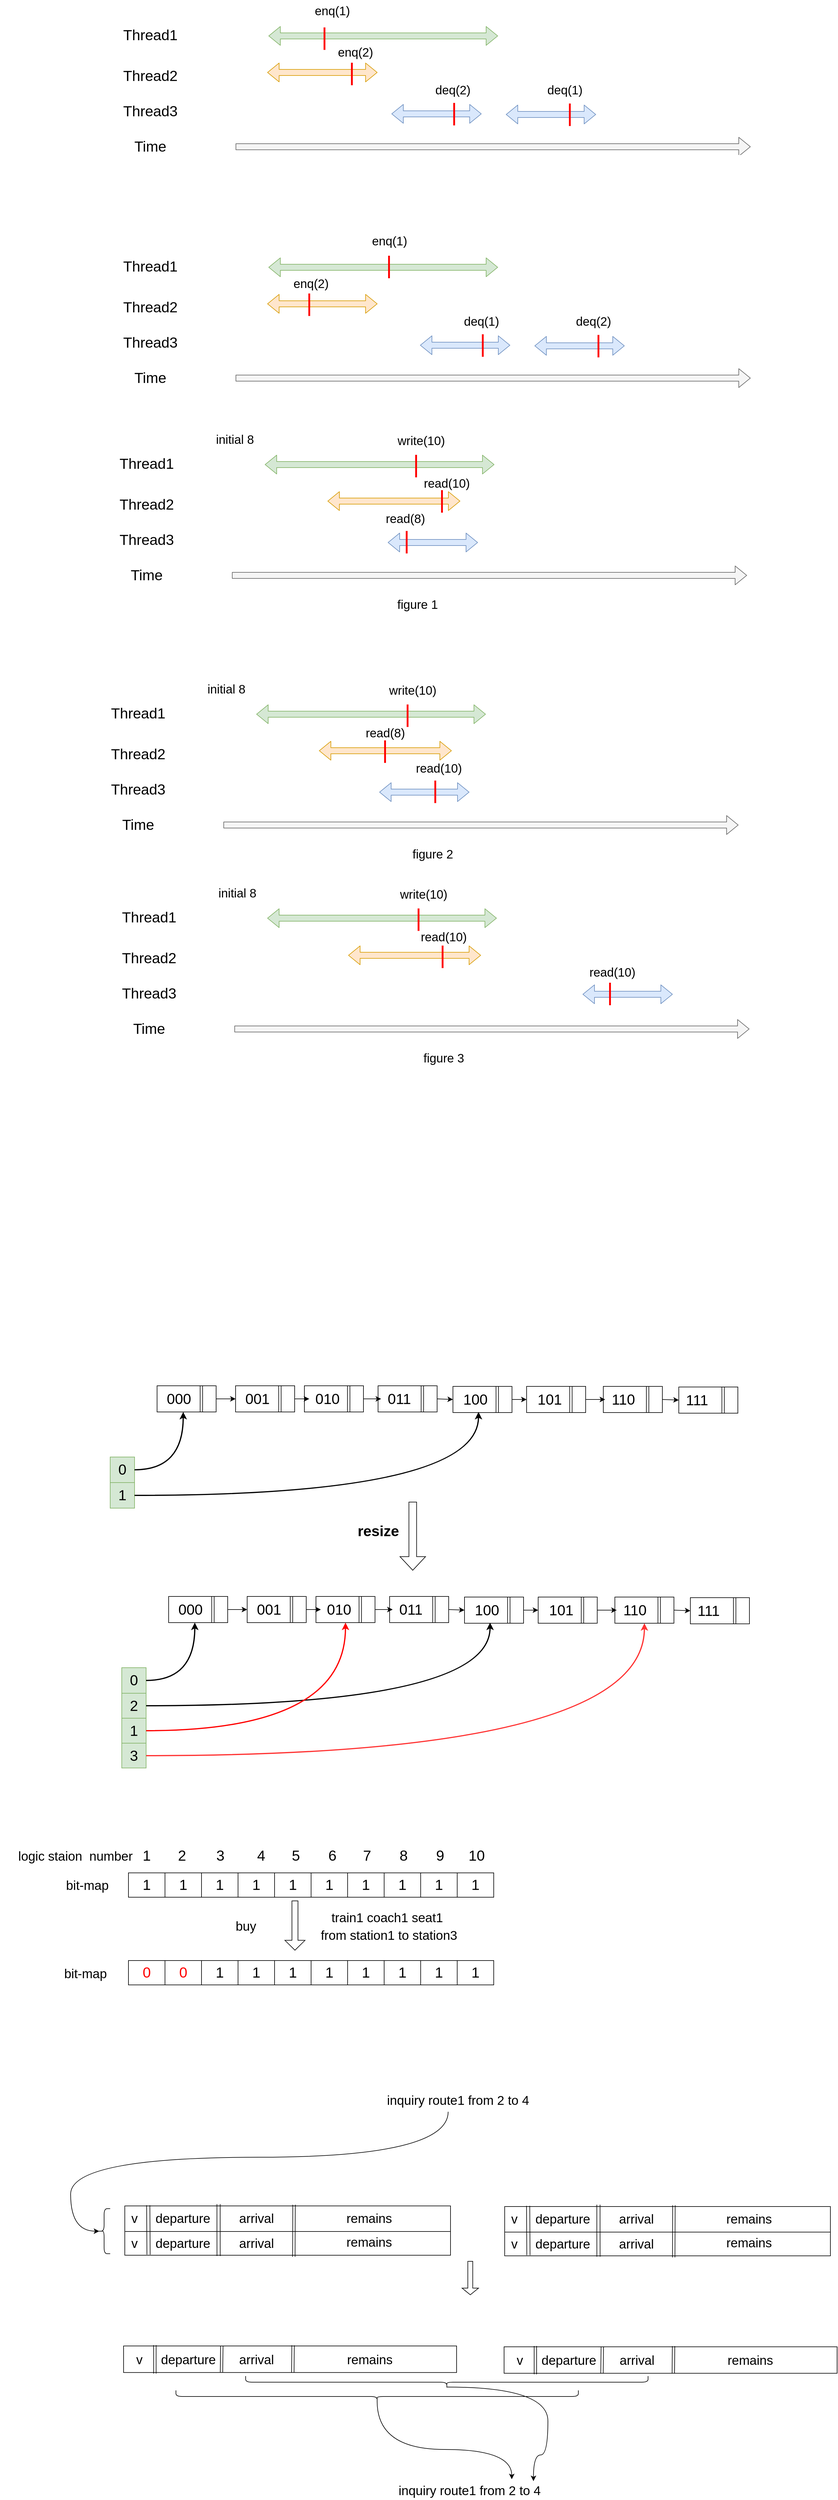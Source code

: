 <mxfile version="15.7.0" type="github">
  <diagram id="7ZNdUEGf6lECBC9d-Opo" name="Page-1">
    <mxGraphModel dx="3005" dy="921" grid="0" gridSize="10" guides="1" tooltips="1" connect="1" arrows="1" fold="1" page="1" pageScale="1" pageWidth="1654" pageHeight="1169" math="0" shadow="0">
      <root>
        <mxCell id="0" />
        <mxCell id="1" parent="0" />
        <mxCell id="AwDByRDvhMyZL5y5RV4b-1" value="" style="shape=flexArrow;endArrow=classic;startArrow=classic;html=1;fillColor=#d5e8d4;strokeColor=#82b366;" parent="1" edge="1">
          <mxGeometry width="100" height="100" relative="1" as="geometry">
            <mxPoint x="417" y="179" as="sourcePoint" />
            <mxPoint x="794" y="179" as="targetPoint" />
          </mxGeometry>
        </mxCell>
        <mxCell id="AwDByRDvhMyZL5y5RV4b-2" value="" style="shape=flexArrow;endArrow=classic;html=1;fillColor=#f5f5f5;strokeColor=#666666;" parent="1" edge="1">
          <mxGeometry width="50" height="50" relative="1" as="geometry">
            <mxPoint x="363" y="361" as="sourcePoint" />
            <mxPoint x="1209" y="361" as="targetPoint" />
          </mxGeometry>
        </mxCell>
        <mxCell id="AwDByRDvhMyZL5y5RV4b-3" value="" style="shape=flexArrow;endArrow=classic;startArrow=classic;html=1;fillColor=#ffe6cc;strokeColor=#d79b00;" parent="1" edge="1">
          <mxGeometry width="100" height="100" relative="1" as="geometry">
            <mxPoint x="415" y="239" as="sourcePoint" />
            <mxPoint x="596" y="239" as="targetPoint" />
          </mxGeometry>
        </mxCell>
        <mxCell id="AwDByRDvhMyZL5y5RV4b-4" value="" style="shape=flexArrow;endArrow=classic;startArrow=classic;html=1;fillColor=#dae8fc;strokeColor=#6c8ebf;" parent="1" edge="1">
          <mxGeometry width="100" height="100" relative="1" as="geometry">
            <mxPoint x="619" y="307" as="sourcePoint" />
            <mxPoint x="767" y="307" as="targetPoint" />
          </mxGeometry>
        </mxCell>
        <mxCell id="AwDByRDvhMyZL5y5RV4b-5" value="" style="shape=flexArrow;endArrow=classic;startArrow=classic;html=1;fillColor=#dae8fc;strokeColor=#6c8ebf;" parent="1" edge="1">
          <mxGeometry width="100" height="100" relative="1" as="geometry">
            <mxPoint x="807" y="308" as="sourcePoint" />
            <mxPoint x="955" y="308" as="targetPoint" />
          </mxGeometry>
        </mxCell>
        <mxCell id="AwDByRDvhMyZL5y5RV4b-6" value="&lt;font style=&quot;font-size: 24px&quot;&gt;Thread1&lt;/font&gt;" style="text;html=1;strokeColor=none;fillColor=none;align=center;verticalAlign=middle;whiteSpace=wrap;rounded=0;" parent="1" vertex="1">
          <mxGeometry x="181" y="159" width="84" height="38" as="geometry" />
        </mxCell>
        <mxCell id="AwDByRDvhMyZL5y5RV4b-7" value="&lt;font style=&quot;font-size: 24px&quot;&gt;Thread2&lt;/font&gt;" style="text;html=1;strokeColor=none;fillColor=none;align=center;verticalAlign=middle;whiteSpace=wrap;rounded=0;" parent="1" vertex="1">
          <mxGeometry x="181" y="226" width="84" height="38" as="geometry" />
        </mxCell>
        <mxCell id="AwDByRDvhMyZL5y5RV4b-8" value="&lt;font style=&quot;font-size: 24px&quot;&gt;Thread3&lt;/font&gt;" style="text;html=1;strokeColor=none;fillColor=none;align=center;verticalAlign=middle;whiteSpace=wrap;rounded=0;" parent="1" vertex="1">
          <mxGeometry x="181" y="284" width="84" height="38" as="geometry" />
        </mxCell>
        <mxCell id="AwDByRDvhMyZL5y5RV4b-9" value="&lt;font style=&quot;font-size: 24px&quot;&gt;Time&lt;/font&gt;" style="text;html=1;strokeColor=none;fillColor=none;align=center;verticalAlign=middle;whiteSpace=wrap;rounded=0;" parent="1" vertex="1">
          <mxGeometry x="181" y="342" width="84" height="38" as="geometry" />
        </mxCell>
        <mxCell id="AwDByRDvhMyZL5y5RV4b-10" value="" style="endArrow=none;html=1;fillColor=#f8cecc;strokeColor=#FF0000;strokeWidth=3;" parent="1" edge="1">
          <mxGeometry width="50" height="50" relative="1" as="geometry">
            <mxPoint x="554" y="260" as="sourcePoint" />
            <mxPoint x="554" y="223" as="targetPoint" />
          </mxGeometry>
        </mxCell>
        <mxCell id="AwDByRDvhMyZL5y5RV4b-11" value="" style="endArrow=none;html=1;fillColor=#f8cecc;strokeColor=#FF0000;strokeWidth=3;" parent="1" edge="1">
          <mxGeometry width="50" height="50" relative="1" as="geometry">
            <mxPoint x="509" y="202" as="sourcePoint" />
            <mxPoint x="509" y="165" as="targetPoint" />
          </mxGeometry>
        </mxCell>
        <mxCell id="AwDByRDvhMyZL5y5RV4b-12" value="" style="endArrow=none;html=1;fillColor=#f8cecc;strokeColor=#FF0000;strokeWidth=3;" parent="1" edge="1">
          <mxGeometry width="50" height="50" relative="1" as="geometry">
            <mxPoint x="722" y="326" as="sourcePoint" />
            <mxPoint x="722" y="289" as="targetPoint" />
          </mxGeometry>
        </mxCell>
        <mxCell id="AwDByRDvhMyZL5y5RV4b-14" value="" style="endArrow=none;html=1;fillColor=#f8cecc;strokeColor=#FF0000;strokeWidth=3;" parent="1" edge="1">
          <mxGeometry width="50" height="50" relative="1" as="geometry">
            <mxPoint x="912" y="327" as="sourcePoint" />
            <mxPoint x="912" y="290" as="targetPoint" />
          </mxGeometry>
        </mxCell>
        <mxCell id="AwDByRDvhMyZL5y5RV4b-15" value="&lt;font style=&quot;font-size: 20px&quot;&gt;enq(1)&lt;/font&gt;" style="text;html=1;strokeColor=none;fillColor=none;align=center;verticalAlign=middle;whiteSpace=wrap;rounded=0;" parent="1" vertex="1">
          <mxGeometry x="484" y="120" width="76" height="34" as="geometry" />
        </mxCell>
        <mxCell id="AwDByRDvhMyZL5y5RV4b-16" value="&lt;font style=&quot;font-size: 20px&quot;&gt;enq(2)&lt;/font&gt;" style="text;html=1;strokeColor=none;fillColor=none;align=center;verticalAlign=middle;whiteSpace=wrap;rounded=0;" parent="1" vertex="1">
          <mxGeometry x="522" y="188" width="76" height="34" as="geometry" />
        </mxCell>
        <mxCell id="AwDByRDvhMyZL5y5RV4b-17" value="&lt;font style=&quot;font-size: 20px&quot;&gt;deq(2)&lt;/font&gt;" style="text;html=1;strokeColor=none;fillColor=none;align=center;verticalAlign=middle;whiteSpace=wrap;rounded=0;" parent="1" vertex="1">
          <mxGeometry x="682" y="250" width="76" height="34" as="geometry" />
        </mxCell>
        <mxCell id="AwDByRDvhMyZL5y5RV4b-18" value="&lt;font style=&quot;font-size: 20px&quot;&gt;deq(1)&lt;/font&gt;" style="text;html=1;strokeColor=none;fillColor=none;align=center;verticalAlign=middle;whiteSpace=wrap;rounded=0;" parent="1" vertex="1">
          <mxGeometry x="866" y="250" width="76" height="34" as="geometry" />
        </mxCell>
        <mxCell id="AwDByRDvhMyZL5y5RV4b-19" value="" style="shape=flexArrow;endArrow=classic;startArrow=classic;html=1;fillColor=#d5e8d4;strokeColor=#82b366;" parent="1" edge="1">
          <mxGeometry width="100" height="100" relative="1" as="geometry">
            <mxPoint x="417" y="559" as="sourcePoint" />
            <mxPoint x="794" y="559" as="targetPoint" />
          </mxGeometry>
        </mxCell>
        <mxCell id="AwDByRDvhMyZL5y5RV4b-20" value="" style="shape=flexArrow;endArrow=classic;html=1;fillColor=#f5f5f5;strokeColor=#666666;" parent="1" edge="1">
          <mxGeometry width="50" height="50" relative="1" as="geometry">
            <mxPoint x="363" y="741" as="sourcePoint" />
            <mxPoint x="1209" y="741" as="targetPoint" />
          </mxGeometry>
        </mxCell>
        <mxCell id="AwDByRDvhMyZL5y5RV4b-21" value="" style="shape=flexArrow;endArrow=classic;startArrow=classic;html=1;fillColor=#ffe6cc;strokeColor=#d79b00;" parent="1" edge="1">
          <mxGeometry width="100" height="100" relative="1" as="geometry">
            <mxPoint x="415" y="619" as="sourcePoint" />
            <mxPoint x="596" y="619" as="targetPoint" />
          </mxGeometry>
        </mxCell>
        <mxCell id="AwDByRDvhMyZL5y5RV4b-22" value="" style="shape=flexArrow;endArrow=classic;startArrow=classic;html=1;fillColor=#dae8fc;strokeColor=#6c8ebf;" parent="1" edge="1">
          <mxGeometry width="100" height="100" relative="1" as="geometry">
            <mxPoint x="666" y="687" as="sourcePoint" />
            <mxPoint x="814" y="687" as="targetPoint" />
          </mxGeometry>
        </mxCell>
        <mxCell id="AwDByRDvhMyZL5y5RV4b-23" value="" style="shape=flexArrow;endArrow=classic;startArrow=classic;html=1;fillColor=#dae8fc;strokeColor=#6c8ebf;" parent="1" edge="1">
          <mxGeometry width="100" height="100" relative="1" as="geometry">
            <mxPoint x="854" y="688" as="sourcePoint" />
            <mxPoint x="1002" y="688" as="targetPoint" />
          </mxGeometry>
        </mxCell>
        <mxCell id="AwDByRDvhMyZL5y5RV4b-24" value="&lt;font style=&quot;font-size: 24px&quot;&gt;Thread1&lt;/font&gt;" style="text;html=1;strokeColor=none;fillColor=none;align=center;verticalAlign=middle;whiteSpace=wrap;rounded=0;" parent="1" vertex="1">
          <mxGeometry x="181" y="539" width="84" height="38" as="geometry" />
        </mxCell>
        <mxCell id="AwDByRDvhMyZL5y5RV4b-25" value="&lt;font style=&quot;font-size: 24px&quot;&gt;Thread2&lt;/font&gt;" style="text;html=1;strokeColor=none;fillColor=none;align=center;verticalAlign=middle;whiteSpace=wrap;rounded=0;" parent="1" vertex="1">
          <mxGeometry x="181" y="606" width="84" height="38" as="geometry" />
        </mxCell>
        <mxCell id="AwDByRDvhMyZL5y5RV4b-26" value="&lt;font style=&quot;font-size: 24px&quot;&gt;Thread3&lt;/font&gt;" style="text;html=1;strokeColor=none;fillColor=none;align=center;verticalAlign=middle;whiteSpace=wrap;rounded=0;" parent="1" vertex="1">
          <mxGeometry x="181" y="664" width="84" height="38" as="geometry" />
        </mxCell>
        <mxCell id="AwDByRDvhMyZL5y5RV4b-27" value="&lt;font style=&quot;font-size: 24px&quot;&gt;Time&lt;/font&gt;" style="text;html=1;strokeColor=none;fillColor=none;align=center;verticalAlign=middle;whiteSpace=wrap;rounded=0;" parent="1" vertex="1">
          <mxGeometry x="181" y="722" width="84" height="38" as="geometry" />
        </mxCell>
        <mxCell id="AwDByRDvhMyZL5y5RV4b-28" value="" style="endArrow=none;html=1;fillColor=#f8cecc;strokeColor=#FF0000;strokeWidth=3;" parent="1" edge="1">
          <mxGeometry width="50" height="50" relative="1" as="geometry">
            <mxPoint x="484" y="639" as="sourcePoint" />
            <mxPoint x="484" y="602" as="targetPoint" />
          </mxGeometry>
        </mxCell>
        <mxCell id="AwDByRDvhMyZL5y5RV4b-29" value="" style="endArrow=none;html=1;fillColor=#f8cecc;strokeColor=#FF0000;strokeWidth=3;" parent="1" edge="1">
          <mxGeometry width="50" height="50" relative="1" as="geometry">
            <mxPoint x="615" y="577" as="sourcePoint" />
            <mxPoint x="615" y="540" as="targetPoint" />
          </mxGeometry>
        </mxCell>
        <mxCell id="AwDByRDvhMyZL5y5RV4b-30" value="" style="endArrow=none;html=1;fillColor=#f8cecc;strokeColor=#FF0000;strokeWidth=3;" parent="1" edge="1">
          <mxGeometry width="50" height="50" relative="1" as="geometry">
            <mxPoint x="769" y="706" as="sourcePoint" />
            <mxPoint x="769" y="669" as="targetPoint" />
          </mxGeometry>
        </mxCell>
        <mxCell id="AwDByRDvhMyZL5y5RV4b-31" value="" style="endArrow=none;html=1;fillColor=#f8cecc;strokeColor=#FF0000;strokeWidth=3;" parent="1" edge="1">
          <mxGeometry width="50" height="50" relative="1" as="geometry">
            <mxPoint x="959" y="707" as="sourcePoint" />
            <mxPoint x="959" y="670" as="targetPoint" />
          </mxGeometry>
        </mxCell>
        <mxCell id="AwDByRDvhMyZL5y5RV4b-32" value="&lt;font style=&quot;font-size: 20px&quot;&gt;enq(1)&lt;/font&gt;" style="text;html=1;strokeColor=none;fillColor=none;align=center;verticalAlign=middle;whiteSpace=wrap;rounded=0;" parent="1" vertex="1">
          <mxGeometry x="578" y="498" width="76" height="34" as="geometry" />
        </mxCell>
        <mxCell id="AwDByRDvhMyZL5y5RV4b-33" value="&lt;font style=&quot;font-size: 20px&quot;&gt;enq(2)&lt;/font&gt;" style="text;html=1;strokeColor=none;fillColor=none;align=center;verticalAlign=middle;whiteSpace=wrap;rounded=0;" parent="1" vertex="1">
          <mxGeometry x="449" y="568" width="76" height="34" as="geometry" />
        </mxCell>
        <mxCell id="AwDByRDvhMyZL5y5RV4b-34" value="&lt;font style=&quot;font-size: 20px&quot;&gt;deq(1)&lt;/font&gt;" style="text;html=1;strokeColor=none;fillColor=none;align=center;verticalAlign=middle;whiteSpace=wrap;rounded=0;" parent="1" vertex="1">
          <mxGeometry x="729" y="630" width="76" height="34" as="geometry" />
        </mxCell>
        <mxCell id="AwDByRDvhMyZL5y5RV4b-35" value="&lt;font style=&quot;font-size: 20px&quot;&gt;deq(2)&lt;/font&gt;" style="text;html=1;strokeColor=none;fillColor=none;align=center;verticalAlign=middle;whiteSpace=wrap;rounded=0;" parent="1" vertex="1">
          <mxGeometry x="913" y="630" width="76" height="34" as="geometry" />
        </mxCell>
        <mxCell id="IdLlYOj4EysoEn37iAyo-1" value="" style="shape=flexArrow;endArrow=classic;startArrow=classic;html=1;fillColor=#d5e8d4;strokeColor=#82b366;" parent="1" edge="1">
          <mxGeometry width="100" height="100" relative="1" as="geometry">
            <mxPoint x="411" y="883" as="sourcePoint" />
            <mxPoint x="788" y="883" as="targetPoint" />
          </mxGeometry>
        </mxCell>
        <mxCell id="IdLlYOj4EysoEn37iAyo-2" value="" style="shape=flexArrow;endArrow=classic;html=1;fillColor=#f5f5f5;strokeColor=#666666;" parent="1" edge="1">
          <mxGeometry width="50" height="50" relative="1" as="geometry">
            <mxPoint x="357" y="1065" as="sourcePoint" />
            <mxPoint x="1203" y="1065" as="targetPoint" />
          </mxGeometry>
        </mxCell>
        <mxCell id="IdLlYOj4EysoEn37iAyo-3" value="" style="shape=flexArrow;endArrow=classic;startArrow=classic;html=1;fillColor=#ffe6cc;strokeColor=#d79b00;" parent="1" edge="1">
          <mxGeometry width="100" height="100" relative="1" as="geometry">
            <mxPoint x="514" y="943" as="sourcePoint" />
            <mxPoint x="732" y="943" as="targetPoint" />
          </mxGeometry>
        </mxCell>
        <mxCell id="IdLlYOj4EysoEn37iAyo-4" value="" style="shape=flexArrow;endArrow=classic;startArrow=classic;html=1;fillColor=#dae8fc;strokeColor=#6c8ebf;" parent="1" edge="1">
          <mxGeometry width="100" height="100" relative="1" as="geometry">
            <mxPoint x="613" y="1011" as="sourcePoint" />
            <mxPoint x="761" y="1011" as="targetPoint" />
          </mxGeometry>
        </mxCell>
        <mxCell id="IdLlYOj4EysoEn37iAyo-6" value="&lt;font style=&quot;font-size: 24px&quot;&gt;Thread1&lt;/font&gt;" style="text;html=1;strokeColor=none;fillColor=none;align=center;verticalAlign=middle;whiteSpace=wrap;rounded=0;" parent="1" vertex="1">
          <mxGeometry x="175" y="863" width="84" height="38" as="geometry" />
        </mxCell>
        <mxCell id="IdLlYOj4EysoEn37iAyo-7" value="&lt;font style=&quot;font-size: 24px&quot;&gt;Thread2&lt;/font&gt;" style="text;html=1;strokeColor=none;fillColor=none;align=center;verticalAlign=middle;whiteSpace=wrap;rounded=0;" parent="1" vertex="1">
          <mxGeometry x="175" y="930" width="84" height="38" as="geometry" />
        </mxCell>
        <mxCell id="IdLlYOj4EysoEn37iAyo-8" value="&lt;font style=&quot;font-size: 24px&quot;&gt;Thread3&lt;/font&gt;" style="text;html=1;strokeColor=none;fillColor=none;align=center;verticalAlign=middle;whiteSpace=wrap;rounded=0;" parent="1" vertex="1">
          <mxGeometry x="175" y="988" width="84" height="38" as="geometry" />
        </mxCell>
        <mxCell id="IdLlYOj4EysoEn37iAyo-9" value="&lt;font style=&quot;font-size: 24px&quot;&gt;Time&lt;/font&gt;" style="text;html=1;strokeColor=none;fillColor=none;align=center;verticalAlign=middle;whiteSpace=wrap;rounded=0;" parent="1" vertex="1">
          <mxGeometry x="175" y="1046" width="84" height="38" as="geometry" />
        </mxCell>
        <mxCell id="IdLlYOj4EysoEn37iAyo-10" value="" style="endArrow=none;html=1;fillColor=#f8cecc;strokeColor=#FF0000;strokeWidth=3;" parent="1" edge="1">
          <mxGeometry width="50" height="50" relative="1" as="geometry">
            <mxPoint x="702" y="962" as="sourcePoint" />
            <mxPoint x="702" y="925" as="targetPoint" />
          </mxGeometry>
        </mxCell>
        <mxCell id="IdLlYOj4EysoEn37iAyo-11" value="" style="endArrow=none;html=1;fillColor=#f8cecc;strokeColor=#FF0000;strokeWidth=3;" parent="1" edge="1">
          <mxGeometry width="50" height="50" relative="1" as="geometry">
            <mxPoint x="659.5" y="904" as="sourcePoint" />
            <mxPoint x="659.5" y="867" as="targetPoint" />
          </mxGeometry>
        </mxCell>
        <mxCell id="IdLlYOj4EysoEn37iAyo-12" value="" style="endArrow=none;html=1;fillColor=#f8cecc;strokeColor=#FF0000;strokeWidth=3;" parent="1" edge="1">
          <mxGeometry width="50" height="50" relative="1" as="geometry">
            <mxPoint x="644" y="1029" as="sourcePoint" />
            <mxPoint x="644" y="992" as="targetPoint" />
          </mxGeometry>
        </mxCell>
        <mxCell id="IdLlYOj4EysoEn37iAyo-14" value="&lt;font style=&quot;font-size: 20px&quot;&gt;write(10)&lt;/font&gt;" style="text;html=1;strokeColor=none;fillColor=none;align=center;verticalAlign=middle;whiteSpace=wrap;rounded=0;" parent="1" vertex="1">
          <mxGeometry x="630" y="826" width="76" height="34" as="geometry" />
        </mxCell>
        <mxCell id="IdLlYOj4EysoEn37iAyo-15" value="&lt;font style=&quot;font-size: 20px&quot;&gt;read(10)&lt;/font&gt;" style="text;html=1;strokeColor=none;fillColor=none;align=center;verticalAlign=middle;whiteSpace=wrap;rounded=0;" parent="1" vertex="1">
          <mxGeometry x="672" y="896" width="76" height="34" as="geometry" />
        </mxCell>
        <mxCell id="IdLlYOj4EysoEn37iAyo-16" value="&lt;font style=&quot;font-size: 20px&quot;&gt;read(8)&lt;/font&gt;" style="text;html=1;strokeColor=none;fillColor=none;align=center;verticalAlign=middle;whiteSpace=wrap;rounded=0;" parent="1" vertex="1">
          <mxGeometry x="604" y="954" width="76" height="34" as="geometry" />
        </mxCell>
        <mxCell id="IdLlYOj4EysoEn37iAyo-18" value="&lt;font style=&quot;font-size: 20px&quot;&gt;initial 8&lt;/font&gt;" style="text;html=1;strokeColor=none;fillColor=none;align=center;verticalAlign=middle;whiteSpace=wrap;rounded=0;" parent="1" vertex="1">
          <mxGeometry x="324" y="824" width="76" height="34" as="geometry" />
        </mxCell>
        <mxCell id="IdLlYOj4EysoEn37iAyo-19" value="" style="shape=flexArrow;endArrow=classic;startArrow=classic;html=1;fillColor=#d5e8d4;strokeColor=#82b366;" parent="1" edge="1">
          <mxGeometry width="100" height="100" relative="1" as="geometry">
            <mxPoint x="397" y="1293" as="sourcePoint" />
            <mxPoint x="774" y="1293" as="targetPoint" />
          </mxGeometry>
        </mxCell>
        <mxCell id="IdLlYOj4EysoEn37iAyo-20" value="" style="shape=flexArrow;endArrow=classic;html=1;fillColor=#f5f5f5;strokeColor=#666666;" parent="1" edge="1">
          <mxGeometry width="50" height="50" relative="1" as="geometry">
            <mxPoint x="343" y="1475" as="sourcePoint" />
            <mxPoint x="1189" y="1475" as="targetPoint" />
          </mxGeometry>
        </mxCell>
        <mxCell id="IdLlYOj4EysoEn37iAyo-21" value="" style="shape=flexArrow;endArrow=classic;startArrow=classic;html=1;fillColor=#ffe6cc;strokeColor=#d79b00;" parent="1" edge="1">
          <mxGeometry width="100" height="100" relative="1" as="geometry">
            <mxPoint x="500" y="1353" as="sourcePoint" />
            <mxPoint x="718" y="1353" as="targetPoint" />
          </mxGeometry>
        </mxCell>
        <mxCell id="IdLlYOj4EysoEn37iAyo-22" value="" style="shape=flexArrow;endArrow=classic;startArrow=classic;html=1;fillColor=#dae8fc;strokeColor=#6c8ebf;" parent="1" edge="1">
          <mxGeometry width="100" height="100" relative="1" as="geometry">
            <mxPoint x="599" y="1421" as="sourcePoint" />
            <mxPoint x="747" y="1421" as="targetPoint" />
          </mxGeometry>
        </mxCell>
        <mxCell id="IdLlYOj4EysoEn37iAyo-23" value="&lt;font style=&quot;font-size: 24px&quot;&gt;Thread1&lt;/font&gt;" style="text;html=1;strokeColor=none;fillColor=none;align=center;verticalAlign=middle;whiteSpace=wrap;rounded=0;" parent="1" vertex="1">
          <mxGeometry x="161" y="1273" width="84" height="38" as="geometry" />
        </mxCell>
        <mxCell id="IdLlYOj4EysoEn37iAyo-24" value="&lt;font style=&quot;font-size: 24px&quot;&gt;Thread2&lt;/font&gt;" style="text;html=1;strokeColor=none;fillColor=none;align=center;verticalAlign=middle;whiteSpace=wrap;rounded=0;" parent="1" vertex="1">
          <mxGeometry x="161" y="1340" width="84" height="38" as="geometry" />
        </mxCell>
        <mxCell id="IdLlYOj4EysoEn37iAyo-25" value="&lt;font style=&quot;font-size: 24px&quot;&gt;Thread3&lt;/font&gt;" style="text;html=1;strokeColor=none;fillColor=none;align=center;verticalAlign=middle;whiteSpace=wrap;rounded=0;" parent="1" vertex="1">
          <mxGeometry x="161" y="1398" width="84" height="38" as="geometry" />
        </mxCell>
        <mxCell id="IdLlYOj4EysoEn37iAyo-26" value="&lt;font style=&quot;font-size: 24px&quot;&gt;Time&lt;/font&gt;" style="text;html=1;strokeColor=none;fillColor=none;align=center;verticalAlign=middle;whiteSpace=wrap;rounded=0;" parent="1" vertex="1">
          <mxGeometry x="161" y="1456" width="84" height="38" as="geometry" />
        </mxCell>
        <mxCell id="IdLlYOj4EysoEn37iAyo-27" value="" style="endArrow=none;html=1;fillColor=#f8cecc;strokeColor=#FF0000;strokeWidth=3;" parent="1" edge="1">
          <mxGeometry width="50" height="50" relative="1" as="geometry">
            <mxPoint x="608.5" y="1373" as="sourcePoint" />
            <mxPoint x="608.5" y="1336" as="targetPoint" />
            <Array as="points">
              <mxPoint x="608.5" y="1352" />
            </Array>
          </mxGeometry>
        </mxCell>
        <mxCell id="IdLlYOj4EysoEn37iAyo-28" value="" style="endArrow=none;html=1;fillColor=#f8cecc;strokeColor=#FF0000;strokeWidth=3;" parent="1" edge="1">
          <mxGeometry width="50" height="50" relative="1" as="geometry">
            <mxPoint x="645.5" y="1314" as="sourcePoint" />
            <mxPoint x="645.5" y="1277" as="targetPoint" />
          </mxGeometry>
        </mxCell>
        <mxCell id="IdLlYOj4EysoEn37iAyo-29" value="" style="endArrow=none;html=1;fillColor=#f8cecc;strokeColor=#FF0000;strokeWidth=3;" parent="1" edge="1">
          <mxGeometry width="50" height="50" relative="1" as="geometry">
            <mxPoint x="691" y="1439" as="sourcePoint" />
            <mxPoint x="691" y="1402" as="targetPoint" />
          </mxGeometry>
        </mxCell>
        <mxCell id="IdLlYOj4EysoEn37iAyo-30" value="&lt;font style=&quot;font-size: 20px&quot;&gt;write(10)&lt;/font&gt;" style="text;html=1;strokeColor=none;fillColor=none;align=center;verticalAlign=middle;whiteSpace=wrap;rounded=0;" parent="1" vertex="1">
          <mxGeometry x="616" y="1236" width="76" height="34" as="geometry" />
        </mxCell>
        <mxCell id="IdLlYOj4EysoEn37iAyo-31" value="&lt;font style=&quot;font-size: 20px&quot;&gt;read(8)&lt;/font&gt;" style="text;html=1;strokeColor=none;fillColor=none;align=center;verticalAlign=middle;whiteSpace=wrap;rounded=0;" parent="1" vertex="1">
          <mxGeometry x="571" y="1306" width="76" height="34" as="geometry" />
        </mxCell>
        <mxCell id="IdLlYOj4EysoEn37iAyo-32" value="&lt;font style=&quot;font-size: 20px&quot;&gt;read(10)&lt;/font&gt;" style="text;html=1;strokeColor=none;fillColor=none;align=center;verticalAlign=middle;whiteSpace=wrap;rounded=0;" parent="1" vertex="1">
          <mxGeometry x="659" y="1364" width="76" height="34" as="geometry" />
        </mxCell>
        <mxCell id="IdLlYOj4EysoEn37iAyo-33" value="&lt;font style=&quot;font-size: 20px&quot;&gt;initial 8&lt;/font&gt;" style="text;html=1;strokeColor=none;fillColor=none;align=center;verticalAlign=middle;whiteSpace=wrap;rounded=0;" parent="1" vertex="1">
          <mxGeometry x="310" y="1234" width="76" height="34" as="geometry" />
        </mxCell>
        <mxCell id="IdLlYOj4EysoEn37iAyo-34" value="&lt;span style=&quot;font-size: 20px&quot;&gt;figure 1&lt;/span&gt;" style="text;html=1;strokeColor=none;fillColor=none;align=center;verticalAlign=middle;whiteSpace=wrap;rounded=0;" parent="1" vertex="1">
          <mxGeometry x="624" y="1095" width="76" height="34" as="geometry" />
        </mxCell>
        <mxCell id="IdLlYOj4EysoEn37iAyo-35" value="&lt;span style=&quot;font-size: 20px&quot;&gt;figure 2&lt;/span&gt;" style="text;html=1;strokeColor=none;fillColor=none;align=center;verticalAlign=middle;whiteSpace=wrap;rounded=0;" parent="1" vertex="1">
          <mxGeometry x="649" y="1505" width="76" height="34" as="geometry" />
        </mxCell>
        <mxCell id="IdLlYOj4EysoEn37iAyo-36" value="" style="shape=flexArrow;endArrow=classic;startArrow=classic;html=1;fillColor=#d5e8d4;strokeColor=#82b366;" parent="1" edge="1">
          <mxGeometry width="100" height="100" relative="1" as="geometry">
            <mxPoint x="415" y="1628" as="sourcePoint" />
            <mxPoint x="792" y="1628" as="targetPoint" />
          </mxGeometry>
        </mxCell>
        <mxCell id="IdLlYOj4EysoEn37iAyo-37" value="" style="shape=flexArrow;endArrow=classic;html=1;fillColor=#f5f5f5;strokeColor=#666666;" parent="1" edge="1">
          <mxGeometry width="50" height="50" relative="1" as="geometry">
            <mxPoint x="361" y="1810" as="sourcePoint" />
            <mxPoint x="1207" y="1810" as="targetPoint" />
          </mxGeometry>
        </mxCell>
        <mxCell id="IdLlYOj4EysoEn37iAyo-38" value="" style="shape=flexArrow;endArrow=classic;startArrow=classic;html=1;fillColor=#ffe6cc;strokeColor=#d79b00;" parent="1" edge="1">
          <mxGeometry width="100" height="100" relative="1" as="geometry">
            <mxPoint x="548" y="1689" as="sourcePoint" />
            <mxPoint x="766" y="1689" as="targetPoint" />
          </mxGeometry>
        </mxCell>
        <mxCell id="IdLlYOj4EysoEn37iAyo-39" value="" style="shape=flexArrow;endArrow=classic;startArrow=classic;html=1;fillColor=#dae8fc;strokeColor=#6c8ebf;" parent="1" edge="1">
          <mxGeometry width="100" height="100" relative="1" as="geometry">
            <mxPoint x="933" y="1753" as="sourcePoint" />
            <mxPoint x="1081" y="1753" as="targetPoint" />
          </mxGeometry>
        </mxCell>
        <mxCell id="IdLlYOj4EysoEn37iAyo-40" value="&lt;font style=&quot;font-size: 24px&quot;&gt;Thread1&lt;/font&gt;" style="text;html=1;strokeColor=none;fillColor=none;align=center;verticalAlign=middle;whiteSpace=wrap;rounded=0;" parent="1" vertex="1">
          <mxGeometry x="179" y="1608" width="84" height="38" as="geometry" />
        </mxCell>
        <mxCell id="IdLlYOj4EysoEn37iAyo-41" value="&lt;font style=&quot;font-size: 24px&quot;&gt;Thread2&lt;/font&gt;" style="text;html=1;strokeColor=none;fillColor=none;align=center;verticalAlign=middle;whiteSpace=wrap;rounded=0;" parent="1" vertex="1">
          <mxGeometry x="179" y="1675" width="84" height="38" as="geometry" />
        </mxCell>
        <mxCell id="IdLlYOj4EysoEn37iAyo-42" value="&lt;font style=&quot;font-size: 24px&quot;&gt;Thread3&lt;/font&gt;" style="text;html=1;strokeColor=none;fillColor=none;align=center;verticalAlign=middle;whiteSpace=wrap;rounded=0;" parent="1" vertex="1">
          <mxGeometry x="179" y="1733" width="84" height="38" as="geometry" />
        </mxCell>
        <mxCell id="IdLlYOj4EysoEn37iAyo-43" value="&lt;font style=&quot;font-size: 24px&quot;&gt;Time&lt;/font&gt;" style="text;html=1;strokeColor=none;fillColor=none;align=center;verticalAlign=middle;whiteSpace=wrap;rounded=0;" parent="1" vertex="1">
          <mxGeometry x="179" y="1791" width="84" height="38" as="geometry" />
        </mxCell>
        <mxCell id="IdLlYOj4EysoEn37iAyo-44" value="" style="endArrow=none;html=1;fillColor=#f8cecc;strokeColor=#FF0000;strokeWidth=3;" parent="1" edge="1">
          <mxGeometry width="50" height="50" relative="1" as="geometry">
            <mxPoint x="703" y="1710" as="sourcePoint" />
            <mxPoint x="703" y="1673" as="targetPoint" />
            <Array as="points">
              <mxPoint x="703" y="1689" />
            </Array>
          </mxGeometry>
        </mxCell>
        <mxCell id="IdLlYOj4EysoEn37iAyo-45" value="" style="endArrow=none;html=1;fillColor=#f8cecc;strokeColor=#FF0000;strokeWidth=3;" parent="1" edge="1">
          <mxGeometry width="50" height="50" relative="1" as="geometry">
            <mxPoint x="663.5" y="1649" as="sourcePoint" />
            <mxPoint x="663.5" y="1612" as="targetPoint" />
          </mxGeometry>
        </mxCell>
        <mxCell id="IdLlYOj4EysoEn37iAyo-46" value="" style="endArrow=none;html=1;fillColor=#f8cecc;strokeColor=#FF0000;strokeWidth=3;" parent="1" edge="1">
          <mxGeometry width="50" height="50" relative="1" as="geometry">
            <mxPoint x="978" y="1771" as="sourcePoint" />
            <mxPoint x="978" y="1734" as="targetPoint" />
          </mxGeometry>
        </mxCell>
        <mxCell id="IdLlYOj4EysoEn37iAyo-47" value="&lt;font style=&quot;font-size: 20px&quot;&gt;write(10)&lt;/font&gt;" style="text;html=1;strokeColor=none;fillColor=none;align=center;verticalAlign=middle;whiteSpace=wrap;rounded=0;" parent="1" vertex="1">
          <mxGeometry x="634" y="1571" width="76" height="34" as="geometry" />
        </mxCell>
        <mxCell id="IdLlYOj4EysoEn37iAyo-48" value="&lt;font style=&quot;font-size: 20px&quot;&gt;read(10)&lt;/font&gt;" style="text;html=1;strokeColor=none;fillColor=none;align=center;verticalAlign=middle;whiteSpace=wrap;rounded=0;" parent="1" vertex="1">
          <mxGeometry x="667" y="1641" width="76" height="34" as="geometry" />
        </mxCell>
        <mxCell id="IdLlYOj4EysoEn37iAyo-49" value="&lt;font style=&quot;font-size: 20px&quot;&gt;read(10)&lt;/font&gt;" style="text;html=1;strokeColor=none;fillColor=none;align=center;verticalAlign=middle;whiteSpace=wrap;rounded=0;" parent="1" vertex="1">
          <mxGeometry x="944" y="1699" width="76" height="34" as="geometry" />
        </mxCell>
        <mxCell id="IdLlYOj4EysoEn37iAyo-50" value="&lt;font style=&quot;font-size: 20px&quot;&gt;initial 8&lt;/font&gt;" style="text;html=1;strokeColor=none;fillColor=none;align=center;verticalAlign=middle;whiteSpace=wrap;rounded=0;" parent="1" vertex="1">
          <mxGeometry x="328" y="1569" width="76" height="34" as="geometry" />
        </mxCell>
        <mxCell id="IdLlYOj4EysoEn37iAyo-51" value="&lt;span style=&quot;font-size: 20px&quot;&gt;figure 3&lt;/span&gt;" style="text;html=1;strokeColor=none;fillColor=none;align=center;verticalAlign=middle;whiteSpace=wrap;rounded=0;" parent="1" vertex="1">
          <mxGeometry x="667" y="1840" width="76" height="34" as="geometry" />
        </mxCell>
        <mxCell id="cW_VNdwm0rewJj6XCFHO-16" value="" style="group" parent="1" vertex="1" connectable="0">
          <mxGeometry x="234" y="2396" width="97" height="43" as="geometry" />
        </mxCell>
        <mxCell id="cW_VNdwm0rewJj6XCFHO-14" value="" style="rounded=0;whiteSpace=wrap;html=1;" parent="cW_VNdwm0rewJj6XCFHO-16" vertex="1">
          <mxGeometry width="97" height="43" as="geometry" />
        </mxCell>
        <mxCell id="cW_VNdwm0rewJj6XCFHO-15" style="edgeStyle=orthogonalEdgeStyle;rounded=0;orthogonalLoop=1;jettySize=auto;html=1;exitX=0.75;exitY=0;exitDx=0;exitDy=0;entryX=0.75;entryY=1;entryDx=0;entryDy=0;shape=link;" parent="cW_VNdwm0rewJj6XCFHO-16" source="cW_VNdwm0rewJj6XCFHO-14" target="cW_VNdwm0rewJj6XCFHO-14" edge="1">
          <mxGeometry relative="1" as="geometry">
            <Array as="points">
              <mxPoint x="30" y="18" />
              <mxPoint x="30" y="18" />
            </Array>
          </mxGeometry>
        </mxCell>
        <mxCell id="cW_VNdwm0rewJj6XCFHO-62" value="&lt;font style=&quot;font-size: 24px&quot;&gt;000&lt;/font&gt;" style="text;html=1;strokeColor=none;fillColor=none;align=center;verticalAlign=middle;whiteSpace=wrap;rounded=0;" parent="cW_VNdwm0rewJj6XCFHO-16" vertex="1">
          <mxGeometry x="6" y="6.5" width="60" height="30" as="geometry" />
        </mxCell>
        <mxCell id="cW_VNdwm0rewJj6XCFHO-17" value="" style="group" parent="1" vertex="1" connectable="0">
          <mxGeometry x="363" y="2396" width="97" height="43" as="geometry" />
        </mxCell>
        <mxCell id="cW_VNdwm0rewJj6XCFHO-18" value="" style="rounded=0;whiteSpace=wrap;html=1;" parent="cW_VNdwm0rewJj6XCFHO-17" vertex="1">
          <mxGeometry width="97" height="43" as="geometry" />
        </mxCell>
        <mxCell id="cW_VNdwm0rewJj6XCFHO-19" style="edgeStyle=orthogonalEdgeStyle;rounded=0;orthogonalLoop=1;jettySize=auto;html=1;exitX=0.75;exitY=0;exitDx=0;exitDy=0;entryX=0.75;entryY=1;entryDx=0;entryDy=0;shape=link;" parent="cW_VNdwm0rewJj6XCFHO-17" source="cW_VNdwm0rewJj6XCFHO-18" target="cW_VNdwm0rewJj6XCFHO-18" edge="1">
          <mxGeometry relative="1" as="geometry">
            <Array as="points">
              <mxPoint x="30" y="18" />
              <mxPoint x="30" y="18" />
            </Array>
          </mxGeometry>
        </mxCell>
        <mxCell id="cW_VNdwm0rewJj6XCFHO-63" value="&lt;font style=&quot;font-size: 24px&quot;&gt;001&lt;/font&gt;" style="text;html=1;strokeColor=none;fillColor=none;align=center;verticalAlign=middle;whiteSpace=wrap;rounded=0;" parent="cW_VNdwm0rewJj6XCFHO-17" vertex="1">
          <mxGeometry x="6" y="6.5" width="60" height="30" as="geometry" />
        </mxCell>
        <mxCell id="cW_VNdwm0rewJj6XCFHO-20" value="" style="group" parent="1" vertex="1" connectable="0">
          <mxGeometry x="476" y="2396" width="97" height="43" as="geometry" />
        </mxCell>
        <mxCell id="cW_VNdwm0rewJj6XCFHO-21" value="" style="rounded=0;whiteSpace=wrap;html=1;" parent="cW_VNdwm0rewJj6XCFHO-20" vertex="1">
          <mxGeometry width="97" height="43" as="geometry" />
        </mxCell>
        <mxCell id="cW_VNdwm0rewJj6XCFHO-22" style="edgeStyle=orthogonalEdgeStyle;rounded=0;orthogonalLoop=1;jettySize=auto;html=1;exitX=0.75;exitY=0;exitDx=0;exitDy=0;entryX=0.75;entryY=1;entryDx=0;entryDy=0;shape=link;" parent="cW_VNdwm0rewJj6XCFHO-20" source="cW_VNdwm0rewJj6XCFHO-21" target="cW_VNdwm0rewJj6XCFHO-21" edge="1">
          <mxGeometry relative="1" as="geometry">
            <Array as="points">
              <mxPoint x="30" y="18" />
              <mxPoint x="30" y="18" />
            </Array>
          </mxGeometry>
        </mxCell>
        <mxCell id="cW_VNdwm0rewJj6XCFHO-64" value="&lt;font style=&quot;font-size: 24px&quot;&gt;010&lt;/font&gt;" style="text;html=1;strokeColor=none;fillColor=none;align=center;verticalAlign=middle;whiteSpace=wrap;rounded=0;" parent="cW_VNdwm0rewJj6XCFHO-20" vertex="1">
          <mxGeometry x="8" y="6.5" width="60" height="30" as="geometry" />
        </mxCell>
        <mxCell id="cW_VNdwm0rewJj6XCFHO-23" value="" style="group" parent="1" vertex="1" connectable="0">
          <mxGeometry x="597" y="2396" width="97" height="43" as="geometry" />
        </mxCell>
        <mxCell id="cW_VNdwm0rewJj6XCFHO-24" value="" style="rounded=0;whiteSpace=wrap;html=1;" parent="cW_VNdwm0rewJj6XCFHO-23" vertex="1">
          <mxGeometry width="97" height="43" as="geometry" />
        </mxCell>
        <mxCell id="cW_VNdwm0rewJj6XCFHO-25" style="edgeStyle=orthogonalEdgeStyle;rounded=0;orthogonalLoop=1;jettySize=auto;html=1;exitX=0.75;exitY=0;exitDx=0;exitDy=0;entryX=0.75;entryY=1;entryDx=0;entryDy=0;shape=link;" parent="cW_VNdwm0rewJj6XCFHO-23" source="cW_VNdwm0rewJj6XCFHO-24" target="cW_VNdwm0rewJj6XCFHO-24" edge="1">
          <mxGeometry relative="1" as="geometry">
            <Array as="points">
              <mxPoint x="30" y="18" />
              <mxPoint x="30" y="18" />
            </Array>
          </mxGeometry>
        </mxCell>
        <mxCell id="cW_VNdwm0rewJj6XCFHO-65" value="&lt;font style=&quot;font-size: 24px&quot;&gt;011&lt;/font&gt;" style="text;html=1;strokeColor=none;fillColor=none;align=center;verticalAlign=middle;whiteSpace=wrap;rounded=0;" parent="cW_VNdwm0rewJj6XCFHO-23" vertex="1">
          <mxGeometry x="5" y="6.5" width="60" height="30" as="geometry" />
        </mxCell>
        <mxCell id="cW_VNdwm0rewJj6XCFHO-26" value="" style="group" parent="1" vertex="1" connectable="0">
          <mxGeometry x="720" y="2397" width="97" height="43" as="geometry" />
        </mxCell>
        <mxCell id="cW_VNdwm0rewJj6XCFHO-27" value="" style="rounded=0;whiteSpace=wrap;html=1;" parent="cW_VNdwm0rewJj6XCFHO-26" vertex="1">
          <mxGeometry width="97" height="43" as="geometry" />
        </mxCell>
        <mxCell id="cW_VNdwm0rewJj6XCFHO-28" style="edgeStyle=orthogonalEdgeStyle;rounded=0;orthogonalLoop=1;jettySize=auto;html=1;exitX=0.75;exitY=0;exitDx=0;exitDy=0;entryX=0.75;entryY=1;entryDx=0;entryDy=0;shape=link;" parent="cW_VNdwm0rewJj6XCFHO-26" source="cW_VNdwm0rewJj6XCFHO-27" target="cW_VNdwm0rewJj6XCFHO-27" edge="1">
          <mxGeometry relative="1" as="geometry">
            <Array as="points">
              <mxPoint x="30" y="18" />
              <mxPoint x="30" y="18" />
            </Array>
          </mxGeometry>
        </mxCell>
        <mxCell id="cW_VNdwm0rewJj6XCFHO-66" value="&lt;font style=&quot;font-size: 24px&quot;&gt;100&lt;/font&gt;" style="text;html=1;strokeColor=none;fillColor=none;align=center;verticalAlign=middle;whiteSpace=wrap;rounded=0;" parent="cW_VNdwm0rewJj6XCFHO-26" vertex="1">
          <mxGeometry x="7" y="6.5" width="60" height="30" as="geometry" />
        </mxCell>
        <mxCell id="cW_VNdwm0rewJj6XCFHO-53" value="" style="group" parent="1" vertex="1" connectable="0">
          <mxGeometry x="1091" y="2398" width="97" height="43" as="geometry" />
        </mxCell>
        <mxCell id="cW_VNdwm0rewJj6XCFHO-54" value="" style="rounded=0;whiteSpace=wrap;html=1;" parent="cW_VNdwm0rewJj6XCFHO-53" vertex="1">
          <mxGeometry width="97" height="43" as="geometry" />
        </mxCell>
        <mxCell id="cW_VNdwm0rewJj6XCFHO-55" style="edgeStyle=orthogonalEdgeStyle;rounded=0;orthogonalLoop=1;jettySize=auto;html=1;exitX=0.75;exitY=0;exitDx=0;exitDy=0;entryX=0.75;entryY=1;entryDx=0;entryDy=0;shape=link;" parent="cW_VNdwm0rewJj6XCFHO-53" source="cW_VNdwm0rewJj6XCFHO-54" target="cW_VNdwm0rewJj6XCFHO-54" edge="1">
          <mxGeometry relative="1" as="geometry">
            <Array as="points">
              <mxPoint x="30" y="18" />
              <mxPoint x="30" y="18" />
            </Array>
          </mxGeometry>
        </mxCell>
        <mxCell id="cW_VNdwm0rewJj6XCFHO-69" value="&lt;font style=&quot;font-size: 24px&quot;&gt;111&lt;/font&gt;" style="text;html=1;strokeColor=none;fillColor=none;align=center;verticalAlign=middle;whiteSpace=wrap;rounded=0;" parent="cW_VNdwm0rewJj6XCFHO-53" vertex="1">
          <mxGeometry y="6.5" width="60" height="30" as="geometry" />
        </mxCell>
        <mxCell id="cW_VNdwm0rewJj6XCFHO-56" value="" style="group" parent="1" vertex="1" connectable="0">
          <mxGeometry x="967" y="2397" width="97" height="43" as="geometry" />
        </mxCell>
        <mxCell id="cW_VNdwm0rewJj6XCFHO-57" value="" style="rounded=0;whiteSpace=wrap;html=1;" parent="cW_VNdwm0rewJj6XCFHO-56" vertex="1">
          <mxGeometry width="97" height="43" as="geometry" />
        </mxCell>
        <mxCell id="cW_VNdwm0rewJj6XCFHO-58" style="edgeStyle=orthogonalEdgeStyle;rounded=0;orthogonalLoop=1;jettySize=auto;html=1;exitX=0.75;exitY=0;exitDx=0;exitDy=0;entryX=0.75;entryY=1;entryDx=0;entryDy=0;shape=link;" parent="cW_VNdwm0rewJj6XCFHO-56" source="cW_VNdwm0rewJj6XCFHO-57" target="cW_VNdwm0rewJj6XCFHO-57" edge="1">
          <mxGeometry relative="1" as="geometry">
            <Array as="points">
              <mxPoint x="30" y="18" />
              <mxPoint x="30" y="18" />
            </Array>
          </mxGeometry>
        </mxCell>
        <mxCell id="cW_VNdwm0rewJj6XCFHO-68" value="&lt;font style=&quot;font-size: 24px&quot;&gt;110&lt;/font&gt;" style="text;html=1;strokeColor=none;fillColor=none;align=center;verticalAlign=middle;whiteSpace=wrap;rounded=0;" parent="cW_VNdwm0rewJj6XCFHO-56" vertex="1">
          <mxGeometry x="3" y="6.5" width="60" height="30" as="geometry" />
        </mxCell>
        <mxCell id="cW_VNdwm0rewJj6XCFHO-59" value="" style="group" parent="1" vertex="1" connectable="0">
          <mxGeometry x="841" y="2397" width="97" height="43" as="geometry" />
        </mxCell>
        <mxCell id="cW_VNdwm0rewJj6XCFHO-60" value="" style="rounded=0;whiteSpace=wrap;html=1;" parent="cW_VNdwm0rewJj6XCFHO-59" vertex="1">
          <mxGeometry width="97" height="43" as="geometry" />
        </mxCell>
        <mxCell id="cW_VNdwm0rewJj6XCFHO-61" style="edgeStyle=orthogonalEdgeStyle;rounded=0;orthogonalLoop=1;jettySize=auto;html=1;exitX=0.75;exitY=0;exitDx=0;exitDy=0;entryX=0.75;entryY=1;entryDx=0;entryDy=0;shape=link;" parent="cW_VNdwm0rewJj6XCFHO-59" source="cW_VNdwm0rewJj6XCFHO-60" target="cW_VNdwm0rewJj6XCFHO-60" edge="1">
          <mxGeometry relative="1" as="geometry">
            <Array as="points">
              <mxPoint x="30" y="18" />
              <mxPoint x="30" y="18" />
            </Array>
          </mxGeometry>
        </mxCell>
        <mxCell id="cW_VNdwm0rewJj6XCFHO-67" value="&lt;font style=&quot;font-size: 24px&quot;&gt;101&lt;/font&gt;" style="text;html=1;strokeColor=none;fillColor=none;align=center;verticalAlign=middle;whiteSpace=wrap;rounded=0;" parent="cW_VNdwm0rewJj6XCFHO-59" vertex="1">
          <mxGeometry x="8" y="6.5" width="60" height="30" as="geometry" />
        </mxCell>
        <mxCell id="cW_VNdwm0rewJj6XCFHO-71" value="" style="shape=table;startSize=0;container=1;collapsible=0;childLayout=tableLayout;fillColor=#d5e8d4;strokeColor=#82b366;" parent="1" vertex="1">
          <mxGeometry x="157" y="2513" width="40" height="84" as="geometry" />
        </mxCell>
        <mxCell id="cW_VNdwm0rewJj6XCFHO-72" value="" style="shape=partialRectangle;collapsible=0;dropTarget=0;pointerEvents=0;fillColor=none;top=0;left=0;bottom=0;right=0;points=[[0,0.5],[1,0.5]];portConstraint=eastwest;" parent="cW_VNdwm0rewJj6XCFHO-71" vertex="1">
          <mxGeometry width="40" height="42" as="geometry" />
        </mxCell>
        <mxCell id="cW_VNdwm0rewJj6XCFHO-73" value="&lt;font style=&quot;font-size: 24px&quot;&gt;0&lt;/font&gt;" style="shape=partialRectangle;html=1;whiteSpace=wrap;connectable=0;overflow=hidden;fillColor=none;top=0;left=0;bottom=0;right=0;pointerEvents=1;" parent="cW_VNdwm0rewJj6XCFHO-72" vertex="1">
          <mxGeometry width="40" height="42" as="geometry">
            <mxRectangle width="40" height="42" as="alternateBounds" />
          </mxGeometry>
        </mxCell>
        <mxCell id="cW_VNdwm0rewJj6XCFHO-74" value="" style="shape=partialRectangle;collapsible=0;dropTarget=0;pointerEvents=0;fillColor=none;top=0;left=0;bottom=0;right=0;points=[[0,0.5],[1,0.5]];portConstraint=eastwest;" parent="cW_VNdwm0rewJj6XCFHO-71" vertex="1">
          <mxGeometry y="42" width="40" height="42" as="geometry" />
        </mxCell>
        <mxCell id="cW_VNdwm0rewJj6XCFHO-75" value="&lt;font style=&quot;font-size: 24px&quot;&gt;1&lt;/font&gt;" style="shape=partialRectangle;html=1;whiteSpace=wrap;connectable=0;overflow=hidden;fillColor=none;top=0;left=0;bottom=0;right=0;pointerEvents=1;" parent="cW_VNdwm0rewJj6XCFHO-74" vertex="1">
          <mxGeometry width="40" height="42" as="geometry">
            <mxRectangle width="40" height="42" as="alternateBounds" />
          </mxGeometry>
        </mxCell>
        <mxCell id="cW_VNdwm0rewJj6XCFHO-76" style="edgeStyle=orthogonalEdgeStyle;rounded=0;orthogonalLoop=1;jettySize=auto;html=1;exitX=1;exitY=0.5;exitDx=0;exitDy=0;entryX=0.443;entryY=1;entryDx=0;entryDy=0;entryPerimeter=0;curved=1;strokeWidth=2;" parent="1" source="cW_VNdwm0rewJj6XCFHO-72" target="cW_VNdwm0rewJj6XCFHO-14" edge="1">
          <mxGeometry relative="1" as="geometry">
            <mxPoint x="324" y="2549" as="targetPoint" />
          </mxGeometry>
        </mxCell>
        <mxCell id="cW_VNdwm0rewJj6XCFHO-77" style="edgeStyle=orthogonalEdgeStyle;rounded=0;orthogonalLoop=1;jettySize=auto;html=1;exitX=1;exitY=0.5;exitDx=0;exitDy=0;entryX=0.433;entryY=0.977;entryDx=0;entryDy=0;entryPerimeter=0;curved=1;strokeWidth=2;" parent="1" source="cW_VNdwm0rewJj6XCFHO-74" target="cW_VNdwm0rewJj6XCFHO-27" edge="1">
          <mxGeometry relative="1" as="geometry" />
        </mxCell>
        <mxCell id="cW_VNdwm0rewJj6XCFHO-78" style="rounded=0;orthogonalLoop=1;jettySize=auto;html=1;exitX=1;exitY=0.5;exitDx=0;exitDy=0;entryX=0;entryY=0.5;entryDx=0;entryDy=0;" parent="1" source="cW_VNdwm0rewJj6XCFHO-14" target="cW_VNdwm0rewJj6XCFHO-18" edge="1">
          <mxGeometry relative="1" as="geometry" />
        </mxCell>
        <mxCell id="cW_VNdwm0rewJj6XCFHO-80" style="edgeStyle=none;rounded=0;orthogonalLoop=1;jettySize=auto;html=1;exitX=1;exitY=0.5;exitDx=0;exitDy=0;entryX=0;entryY=0.5;entryDx=0;entryDy=0;" parent="1" source="cW_VNdwm0rewJj6XCFHO-18" target="cW_VNdwm0rewJj6XCFHO-64" edge="1">
          <mxGeometry relative="1" as="geometry" />
        </mxCell>
        <mxCell id="cW_VNdwm0rewJj6XCFHO-82" style="edgeStyle=none;rounded=0;orthogonalLoop=1;jettySize=auto;html=1;exitX=1;exitY=0.5;exitDx=0;exitDy=0;entryX=0;entryY=0.5;entryDx=0;entryDy=0;" parent="1" source="cW_VNdwm0rewJj6XCFHO-21" target="cW_VNdwm0rewJj6XCFHO-65" edge="1">
          <mxGeometry relative="1" as="geometry" />
        </mxCell>
        <mxCell id="cW_VNdwm0rewJj6XCFHO-83" style="edgeStyle=none;rounded=0;orthogonalLoop=1;jettySize=auto;html=1;exitX=1;exitY=0.5;exitDx=0;exitDy=0;entryX=0;entryY=0.5;entryDx=0;entryDy=0;" parent="1" source="cW_VNdwm0rewJj6XCFHO-24" target="cW_VNdwm0rewJj6XCFHO-27" edge="1">
          <mxGeometry relative="1" as="geometry" />
        </mxCell>
        <mxCell id="cW_VNdwm0rewJj6XCFHO-84" style="edgeStyle=none;rounded=0;orthogonalLoop=1;jettySize=auto;html=1;exitX=1;exitY=0.5;exitDx=0;exitDy=0;entryX=0;entryY=0.5;entryDx=0;entryDy=0;" parent="1" source="cW_VNdwm0rewJj6XCFHO-27" target="cW_VNdwm0rewJj6XCFHO-60" edge="1">
          <mxGeometry relative="1" as="geometry" />
        </mxCell>
        <mxCell id="cW_VNdwm0rewJj6XCFHO-85" style="edgeStyle=none;rounded=0;orthogonalLoop=1;jettySize=auto;html=1;exitX=1;exitY=0.5;exitDx=0;exitDy=0;entryX=0;entryY=0.5;entryDx=0;entryDy=0;" parent="1" source="cW_VNdwm0rewJj6XCFHO-60" target="cW_VNdwm0rewJj6XCFHO-68" edge="1">
          <mxGeometry relative="1" as="geometry" />
        </mxCell>
        <mxCell id="cW_VNdwm0rewJj6XCFHO-86" style="edgeStyle=none;rounded=0;orthogonalLoop=1;jettySize=auto;html=1;exitX=1;exitY=0.5;exitDx=0;exitDy=0;entryX=0;entryY=0.5;entryDx=0;entryDy=0;" parent="1" source="cW_VNdwm0rewJj6XCFHO-57" target="cW_VNdwm0rewJj6XCFHO-69" edge="1">
          <mxGeometry relative="1" as="geometry" />
        </mxCell>
        <mxCell id="cW_VNdwm0rewJj6XCFHO-87" value="" style="group" parent="1" vertex="1" connectable="0">
          <mxGeometry x="253" y="2742" width="97" height="43" as="geometry" />
        </mxCell>
        <mxCell id="cW_VNdwm0rewJj6XCFHO-88" value="" style="rounded=0;whiteSpace=wrap;html=1;" parent="cW_VNdwm0rewJj6XCFHO-87" vertex="1">
          <mxGeometry width="97" height="43" as="geometry" />
        </mxCell>
        <mxCell id="cW_VNdwm0rewJj6XCFHO-89" style="edgeStyle=orthogonalEdgeStyle;rounded=0;orthogonalLoop=1;jettySize=auto;html=1;exitX=0.75;exitY=0;exitDx=0;exitDy=0;entryX=0.75;entryY=1;entryDx=0;entryDy=0;shape=link;" parent="cW_VNdwm0rewJj6XCFHO-87" source="cW_VNdwm0rewJj6XCFHO-88" target="cW_VNdwm0rewJj6XCFHO-88" edge="1">
          <mxGeometry relative="1" as="geometry">
            <Array as="points">
              <mxPoint x="30" y="18" />
              <mxPoint x="30" y="18" />
            </Array>
          </mxGeometry>
        </mxCell>
        <mxCell id="cW_VNdwm0rewJj6XCFHO-90" value="&lt;font style=&quot;font-size: 24px&quot;&gt;000&lt;/font&gt;" style="text;html=1;strokeColor=none;fillColor=none;align=center;verticalAlign=middle;whiteSpace=wrap;rounded=0;" parent="cW_VNdwm0rewJj6XCFHO-87" vertex="1">
          <mxGeometry x="6" y="6.5" width="60" height="30" as="geometry" />
        </mxCell>
        <mxCell id="cW_VNdwm0rewJj6XCFHO-91" value="" style="group" parent="1" vertex="1" connectable="0">
          <mxGeometry x="382" y="2742" width="97" height="43" as="geometry" />
        </mxCell>
        <mxCell id="cW_VNdwm0rewJj6XCFHO-92" value="" style="rounded=0;whiteSpace=wrap;html=1;" parent="cW_VNdwm0rewJj6XCFHO-91" vertex="1">
          <mxGeometry width="97" height="43" as="geometry" />
        </mxCell>
        <mxCell id="cW_VNdwm0rewJj6XCFHO-93" style="edgeStyle=orthogonalEdgeStyle;rounded=0;orthogonalLoop=1;jettySize=auto;html=1;exitX=0.75;exitY=0;exitDx=0;exitDy=0;entryX=0.75;entryY=1;entryDx=0;entryDy=0;shape=link;" parent="cW_VNdwm0rewJj6XCFHO-91" source="cW_VNdwm0rewJj6XCFHO-92" target="cW_VNdwm0rewJj6XCFHO-92" edge="1">
          <mxGeometry relative="1" as="geometry">
            <Array as="points">
              <mxPoint x="30" y="18" />
              <mxPoint x="30" y="18" />
            </Array>
          </mxGeometry>
        </mxCell>
        <mxCell id="cW_VNdwm0rewJj6XCFHO-94" value="&lt;font style=&quot;font-size: 24px&quot;&gt;001&lt;/font&gt;" style="text;html=1;strokeColor=none;fillColor=none;align=center;verticalAlign=middle;whiteSpace=wrap;rounded=0;" parent="cW_VNdwm0rewJj6XCFHO-91" vertex="1">
          <mxGeometry x="6" y="6.5" width="60" height="30" as="geometry" />
        </mxCell>
        <mxCell id="cW_VNdwm0rewJj6XCFHO-95" value="" style="group" parent="1" vertex="1" connectable="0">
          <mxGeometry x="495" y="2742" width="97" height="43" as="geometry" />
        </mxCell>
        <mxCell id="cW_VNdwm0rewJj6XCFHO-96" value="" style="rounded=0;whiteSpace=wrap;html=1;" parent="cW_VNdwm0rewJj6XCFHO-95" vertex="1">
          <mxGeometry width="97" height="43" as="geometry" />
        </mxCell>
        <mxCell id="cW_VNdwm0rewJj6XCFHO-97" style="edgeStyle=orthogonalEdgeStyle;rounded=0;orthogonalLoop=1;jettySize=auto;html=1;exitX=0.75;exitY=0;exitDx=0;exitDy=0;entryX=0.75;entryY=1;entryDx=0;entryDy=0;shape=link;" parent="cW_VNdwm0rewJj6XCFHO-95" source="cW_VNdwm0rewJj6XCFHO-96" target="cW_VNdwm0rewJj6XCFHO-96" edge="1">
          <mxGeometry relative="1" as="geometry">
            <Array as="points">
              <mxPoint x="30" y="18" />
              <mxPoint x="30" y="18" />
            </Array>
          </mxGeometry>
        </mxCell>
        <mxCell id="cW_VNdwm0rewJj6XCFHO-98" value="&lt;font style=&quot;font-size: 24px&quot;&gt;010&lt;/font&gt;" style="text;html=1;strokeColor=none;fillColor=none;align=center;verticalAlign=middle;whiteSpace=wrap;rounded=0;" parent="cW_VNdwm0rewJj6XCFHO-95" vertex="1">
          <mxGeometry x="8" y="6.5" width="60" height="30" as="geometry" />
        </mxCell>
        <mxCell id="cW_VNdwm0rewJj6XCFHO-99" value="" style="group" parent="1" vertex="1" connectable="0">
          <mxGeometry x="616" y="2742" width="97" height="43" as="geometry" />
        </mxCell>
        <mxCell id="cW_VNdwm0rewJj6XCFHO-100" value="" style="rounded=0;whiteSpace=wrap;html=1;" parent="cW_VNdwm0rewJj6XCFHO-99" vertex="1">
          <mxGeometry width="97" height="43" as="geometry" />
        </mxCell>
        <mxCell id="cW_VNdwm0rewJj6XCFHO-101" style="edgeStyle=orthogonalEdgeStyle;rounded=0;orthogonalLoop=1;jettySize=auto;html=1;exitX=0.75;exitY=0;exitDx=0;exitDy=0;entryX=0.75;entryY=1;entryDx=0;entryDy=0;shape=link;" parent="cW_VNdwm0rewJj6XCFHO-99" source="cW_VNdwm0rewJj6XCFHO-100" target="cW_VNdwm0rewJj6XCFHO-100" edge="1">
          <mxGeometry relative="1" as="geometry">
            <Array as="points">
              <mxPoint x="30" y="18" />
              <mxPoint x="30" y="18" />
            </Array>
          </mxGeometry>
        </mxCell>
        <mxCell id="cW_VNdwm0rewJj6XCFHO-102" value="&lt;font style=&quot;font-size: 24px&quot;&gt;011&lt;/font&gt;" style="text;html=1;strokeColor=none;fillColor=none;align=center;verticalAlign=middle;whiteSpace=wrap;rounded=0;" parent="cW_VNdwm0rewJj6XCFHO-99" vertex="1">
          <mxGeometry x="5" y="6.5" width="60" height="30" as="geometry" />
        </mxCell>
        <mxCell id="cW_VNdwm0rewJj6XCFHO-103" value="" style="group" parent="1" vertex="1" connectable="0">
          <mxGeometry x="739" y="2743" width="97" height="43" as="geometry" />
        </mxCell>
        <mxCell id="cW_VNdwm0rewJj6XCFHO-104" value="" style="rounded=0;whiteSpace=wrap;html=1;" parent="cW_VNdwm0rewJj6XCFHO-103" vertex="1">
          <mxGeometry width="97" height="43" as="geometry" />
        </mxCell>
        <mxCell id="cW_VNdwm0rewJj6XCFHO-105" style="edgeStyle=orthogonalEdgeStyle;rounded=0;orthogonalLoop=1;jettySize=auto;html=1;exitX=0.75;exitY=0;exitDx=0;exitDy=0;entryX=0.75;entryY=1;entryDx=0;entryDy=0;shape=link;" parent="cW_VNdwm0rewJj6XCFHO-103" source="cW_VNdwm0rewJj6XCFHO-104" target="cW_VNdwm0rewJj6XCFHO-104" edge="1">
          <mxGeometry relative="1" as="geometry">
            <Array as="points">
              <mxPoint x="30" y="18" />
              <mxPoint x="30" y="18" />
            </Array>
          </mxGeometry>
        </mxCell>
        <mxCell id="cW_VNdwm0rewJj6XCFHO-106" value="&lt;font style=&quot;font-size: 24px&quot;&gt;100&lt;/font&gt;" style="text;html=1;strokeColor=none;fillColor=none;align=center;verticalAlign=middle;whiteSpace=wrap;rounded=0;" parent="cW_VNdwm0rewJj6XCFHO-103" vertex="1">
          <mxGeometry x="7" y="6.5" width="60" height="30" as="geometry" />
        </mxCell>
        <mxCell id="cW_VNdwm0rewJj6XCFHO-107" value="" style="group" parent="1" vertex="1" connectable="0">
          <mxGeometry x="1110" y="2744" width="97" height="43" as="geometry" />
        </mxCell>
        <mxCell id="cW_VNdwm0rewJj6XCFHO-108" value="" style="rounded=0;whiteSpace=wrap;html=1;" parent="cW_VNdwm0rewJj6XCFHO-107" vertex="1">
          <mxGeometry width="97" height="43" as="geometry" />
        </mxCell>
        <mxCell id="cW_VNdwm0rewJj6XCFHO-109" style="edgeStyle=orthogonalEdgeStyle;rounded=0;orthogonalLoop=1;jettySize=auto;html=1;exitX=0.75;exitY=0;exitDx=0;exitDy=0;entryX=0.75;entryY=1;entryDx=0;entryDy=0;shape=link;" parent="cW_VNdwm0rewJj6XCFHO-107" source="cW_VNdwm0rewJj6XCFHO-108" target="cW_VNdwm0rewJj6XCFHO-108" edge="1">
          <mxGeometry relative="1" as="geometry">
            <Array as="points">
              <mxPoint x="30" y="18" />
              <mxPoint x="30" y="18" />
            </Array>
          </mxGeometry>
        </mxCell>
        <mxCell id="cW_VNdwm0rewJj6XCFHO-110" value="&lt;font style=&quot;font-size: 24px&quot;&gt;111&lt;/font&gt;" style="text;html=1;strokeColor=none;fillColor=none;align=center;verticalAlign=middle;whiteSpace=wrap;rounded=0;" parent="cW_VNdwm0rewJj6XCFHO-107" vertex="1">
          <mxGeometry y="6.5" width="60" height="30" as="geometry" />
        </mxCell>
        <mxCell id="cW_VNdwm0rewJj6XCFHO-111" value="" style="group" parent="1" vertex="1" connectable="0">
          <mxGeometry x="986" y="2743" width="97" height="43" as="geometry" />
        </mxCell>
        <mxCell id="cW_VNdwm0rewJj6XCFHO-112" value="" style="rounded=0;whiteSpace=wrap;html=1;" parent="cW_VNdwm0rewJj6XCFHO-111" vertex="1">
          <mxGeometry width="97" height="43" as="geometry" />
        </mxCell>
        <mxCell id="cW_VNdwm0rewJj6XCFHO-113" style="edgeStyle=orthogonalEdgeStyle;rounded=0;orthogonalLoop=1;jettySize=auto;html=1;exitX=0.75;exitY=0;exitDx=0;exitDy=0;entryX=0.75;entryY=1;entryDx=0;entryDy=0;shape=link;" parent="cW_VNdwm0rewJj6XCFHO-111" source="cW_VNdwm0rewJj6XCFHO-112" target="cW_VNdwm0rewJj6XCFHO-112" edge="1">
          <mxGeometry relative="1" as="geometry">
            <Array as="points">
              <mxPoint x="30" y="18" />
              <mxPoint x="30" y="18" />
            </Array>
          </mxGeometry>
        </mxCell>
        <mxCell id="cW_VNdwm0rewJj6XCFHO-114" value="&lt;font style=&quot;font-size: 24px&quot;&gt;110&lt;/font&gt;" style="text;html=1;strokeColor=none;fillColor=none;align=center;verticalAlign=middle;whiteSpace=wrap;rounded=0;" parent="cW_VNdwm0rewJj6XCFHO-111" vertex="1">
          <mxGeometry x="3" y="6.5" width="60" height="30" as="geometry" />
        </mxCell>
        <mxCell id="cW_VNdwm0rewJj6XCFHO-115" value="" style="group" parent="1" vertex="1" connectable="0">
          <mxGeometry x="860" y="2743" width="97" height="43" as="geometry" />
        </mxCell>
        <mxCell id="cW_VNdwm0rewJj6XCFHO-116" value="" style="rounded=0;whiteSpace=wrap;html=1;" parent="cW_VNdwm0rewJj6XCFHO-115" vertex="1">
          <mxGeometry width="97" height="43" as="geometry" />
        </mxCell>
        <mxCell id="cW_VNdwm0rewJj6XCFHO-117" style="edgeStyle=orthogonalEdgeStyle;rounded=0;orthogonalLoop=1;jettySize=auto;html=1;exitX=0.75;exitY=0;exitDx=0;exitDy=0;entryX=0.75;entryY=1;entryDx=0;entryDy=0;shape=link;" parent="cW_VNdwm0rewJj6XCFHO-115" source="cW_VNdwm0rewJj6XCFHO-116" target="cW_VNdwm0rewJj6XCFHO-116" edge="1">
          <mxGeometry relative="1" as="geometry">
            <Array as="points">
              <mxPoint x="30" y="18" />
              <mxPoint x="30" y="18" />
            </Array>
          </mxGeometry>
        </mxCell>
        <mxCell id="cW_VNdwm0rewJj6XCFHO-118" value="&lt;font style=&quot;font-size: 24px&quot;&gt;101&lt;/font&gt;" style="text;html=1;strokeColor=none;fillColor=none;align=center;verticalAlign=middle;whiteSpace=wrap;rounded=0;" parent="cW_VNdwm0rewJj6XCFHO-115" vertex="1">
          <mxGeometry x="8" y="6.5" width="60" height="30" as="geometry" />
        </mxCell>
        <mxCell id="cW_VNdwm0rewJj6XCFHO-119" value="" style="shape=table;startSize=0;container=1;collapsible=0;childLayout=tableLayout;fillColor=#d5e8d4;strokeColor=#82b366;" parent="1" vertex="1">
          <mxGeometry x="176" y="2859" width="40" height="164.75" as="geometry" />
        </mxCell>
        <mxCell id="cW_VNdwm0rewJj6XCFHO-120" value="" style="shape=partialRectangle;collapsible=0;dropTarget=0;pointerEvents=0;fillColor=none;top=0;left=0;bottom=0;right=0;points=[[0,0.5],[1,0.5]];portConstraint=eastwest;" parent="cW_VNdwm0rewJj6XCFHO-119" vertex="1">
          <mxGeometry width="40" height="42" as="geometry" />
        </mxCell>
        <mxCell id="cW_VNdwm0rewJj6XCFHO-121" value="&lt;font style=&quot;font-size: 24px&quot;&gt;0&lt;/font&gt;" style="shape=partialRectangle;html=1;whiteSpace=wrap;connectable=0;overflow=hidden;fillColor=none;top=0;left=0;bottom=0;right=0;pointerEvents=1;" parent="cW_VNdwm0rewJj6XCFHO-120" vertex="1">
          <mxGeometry width="40" height="42" as="geometry">
            <mxRectangle width="40" height="42" as="alternateBounds" />
          </mxGeometry>
        </mxCell>
        <mxCell id="cW_VNdwm0rewJj6XCFHO-122" value="" style="shape=partialRectangle;collapsible=0;dropTarget=0;pointerEvents=0;fillColor=none;top=0;left=0;bottom=0;right=0;points=[[0,0.5],[1,0.5]];portConstraint=eastwest;" parent="cW_VNdwm0rewJj6XCFHO-119" vertex="1">
          <mxGeometry y="42" width="40" height="41" as="geometry" />
        </mxCell>
        <mxCell id="cW_VNdwm0rewJj6XCFHO-123" value="&lt;font style=&quot;font-size: 24px&quot;&gt;2&lt;/font&gt;" style="shape=partialRectangle;html=1;whiteSpace=wrap;connectable=0;overflow=hidden;fillColor=none;top=0;left=0;bottom=0;right=0;pointerEvents=1;" parent="cW_VNdwm0rewJj6XCFHO-122" vertex="1">
          <mxGeometry width="40" height="41" as="geometry">
            <mxRectangle width="40" height="41" as="alternateBounds" />
          </mxGeometry>
        </mxCell>
        <mxCell id="cW_VNdwm0rewJj6XCFHO-137" style="shape=partialRectangle;collapsible=0;dropTarget=0;pointerEvents=0;fillColor=none;top=0;left=0;bottom=0;right=0;points=[[0,0.5],[1,0.5]];portConstraint=eastwest;" parent="cW_VNdwm0rewJj6XCFHO-119" vertex="1">
          <mxGeometry y="83" width="40" height="41" as="geometry" />
        </mxCell>
        <mxCell id="cW_VNdwm0rewJj6XCFHO-138" value="&lt;font style=&quot;font-size: 24px&quot;&gt;1&lt;/font&gt;" style="shape=partialRectangle;html=1;whiteSpace=wrap;connectable=0;overflow=hidden;fillColor=none;top=0;left=0;bottom=0;right=0;pointerEvents=1;" parent="cW_VNdwm0rewJj6XCFHO-137" vertex="1">
          <mxGeometry width="40" height="41" as="geometry">
            <mxRectangle width="40" height="41" as="alternateBounds" />
          </mxGeometry>
        </mxCell>
        <mxCell id="cW_VNdwm0rewJj6XCFHO-135" style="shape=partialRectangle;collapsible=0;dropTarget=0;pointerEvents=0;fillColor=none;top=0;left=0;bottom=0;right=0;points=[[0,0.5],[1,0.5]];portConstraint=eastwest;" parent="cW_VNdwm0rewJj6XCFHO-119" vertex="1">
          <mxGeometry y="124" width="40" height="41" as="geometry" />
        </mxCell>
        <mxCell id="cW_VNdwm0rewJj6XCFHO-136" value="&lt;font style=&quot;font-size: 24px&quot;&gt;3&lt;/font&gt;" style="shape=partialRectangle;html=1;whiteSpace=wrap;connectable=0;overflow=hidden;fillColor=none;top=0;left=0;bottom=0;right=0;pointerEvents=1;" parent="cW_VNdwm0rewJj6XCFHO-135" vertex="1">
          <mxGeometry width="40" height="41" as="geometry">
            <mxRectangle width="40" height="41" as="alternateBounds" />
          </mxGeometry>
        </mxCell>
        <mxCell id="cW_VNdwm0rewJj6XCFHO-124" style="edgeStyle=orthogonalEdgeStyle;rounded=0;orthogonalLoop=1;jettySize=auto;html=1;exitX=1;exitY=0.5;exitDx=0;exitDy=0;entryX=0.443;entryY=1;entryDx=0;entryDy=0;entryPerimeter=0;curved=1;strokeWidth=2;" parent="1" source="cW_VNdwm0rewJj6XCFHO-120" target="cW_VNdwm0rewJj6XCFHO-88" edge="1">
          <mxGeometry relative="1" as="geometry">
            <mxPoint x="343" y="2895" as="targetPoint" />
          </mxGeometry>
        </mxCell>
        <mxCell id="cW_VNdwm0rewJj6XCFHO-125" style="edgeStyle=orthogonalEdgeStyle;rounded=0;orthogonalLoop=1;jettySize=auto;html=1;exitX=1;exitY=0.5;exitDx=0;exitDy=0;entryX=0.433;entryY=0.977;entryDx=0;entryDy=0;entryPerimeter=0;curved=1;strokeWidth=2;" parent="1" source="cW_VNdwm0rewJj6XCFHO-122" target="cW_VNdwm0rewJj6XCFHO-104" edge="1">
          <mxGeometry relative="1" as="geometry" />
        </mxCell>
        <mxCell id="cW_VNdwm0rewJj6XCFHO-126" style="rounded=0;orthogonalLoop=1;jettySize=auto;html=1;exitX=1;exitY=0.5;exitDx=0;exitDy=0;entryX=0;entryY=0.5;entryDx=0;entryDy=0;" parent="1" source="cW_VNdwm0rewJj6XCFHO-88" target="cW_VNdwm0rewJj6XCFHO-92" edge="1">
          <mxGeometry relative="1" as="geometry" />
        </mxCell>
        <mxCell id="cW_VNdwm0rewJj6XCFHO-127" style="edgeStyle=none;rounded=0;orthogonalLoop=1;jettySize=auto;html=1;exitX=1;exitY=0.5;exitDx=0;exitDy=0;entryX=0;entryY=0.5;entryDx=0;entryDy=0;" parent="1" source="cW_VNdwm0rewJj6XCFHO-92" target="cW_VNdwm0rewJj6XCFHO-98" edge="1">
          <mxGeometry relative="1" as="geometry" />
        </mxCell>
        <mxCell id="cW_VNdwm0rewJj6XCFHO-128" style="edgeStyle=none;rounded=0;orthogonalLoop=1;jettySize=auto;html=1;exitX=1;exitY=0.5;exitDx=0;exitDy=0;entryX=0;entryY=0.5;entryDx=0;entryDy=0;" parent="1" source="cW_VNdwm0rewJj6XCFHO-96" target="cW_VNdwm0rewJj6XCFHO-102" edge="1">
          <mxGeometry relative="1" as="geometry" />
        </mxCell>
        <mxCell id="cW_VNdwm0rewJj6XCFHO-129" style="edgeStyle=none;rounded=0;orthogonalLoop=1;jettySize=auto;html=1;exitX=1;exitY=0.5;exitDx=0;exitDy=0;entryX=0;entryY=0.5;entryDx=0;entryDy=0;" parent="1" source="cW_VNdwm0rewJj6XCFHO-100" target="cW_VNdwm0rewJj6XCFHO-104" edge="1">
          <mxGeometry relative="1" as="geometry" />
        </mxCell>
        <mxCell id="cW_VNdwm0rewJj6XCFHO-130" style="edgeStyle=none;rounded=0;orthogonalLoop=1;jettySize=auto;html=1;exitX=1;exitY=0.5;exitDx=0;exitDy=0;entryX=0;entryY=0.5;entryDx=0;entryDy=0;" parent="1" source="cW_VNdwm0rewJj6XCFHO-104" target="cW_VNdwm0rewJj6XCFHO-116" edge="1">
          <mxGeometry relative="1" as="geometry" />
        </mxCell>
        <mxCell id="cW_VNdwm0rewJj6XCFHO-131" style="edgeStyle=none;rounded=0;orthogonalLoop=1;jettySize=auto;html=1;exitX=1;exitY=0.5;exitDx=0;exitDy=0;entryX=0;entryY=0.5;entryDx=0;entryDy=0;" parent="1" source="cW_VNdwm0rewJj6XCFHO-116" target="cW_VNdwm0rewJj6XCFHO-114" edge="1">
          <mxGeometry relative="1" as="geometry" />
        </mxCell>
        <mxCell id="cW_VNdwm0rewJj6XCFHO-132" style="edgeStyle=none;rounded=0;orthogonalLoop=1;jettySize=auto;html=1;exitX=1;exitY=0.5;exitDx=0;exitDy=0;entryX=0;entryY=0.5;entryDx=0;entryDy=0;" parent="1" source="cW_VNdwm0rewJj6XCFHO-112" target="cW_VNdwm0rewJj6XCFHO-110" edge="1">
          <mxGeometry relative="1" as="geometry" />
        </mxCell>
        <mxCell id="cW_VNdwm0rewJj6XCFHO-139" style="edgeStyle=orthogonalEdgeStyle;rounded=0;orthogonalLoop=1;jettySize=auto;html=1;exitX=1;exitY=0.5;exitDx=0;exitDy=0;entryX=0.5;entryY=1;entryDx=0;entryDy=0;fontSize=24;strokeWidth=2;curved=1;fillColor=#d80073;strokeColor=#FF0000;" parent="1" source="cW_VNdwm0rewJj6XCFHO-137" target="cW_VNdwm0rewJj6XCFHO-96" edge="1">
          <mxGeometry relative="1" as="geometry" />
        </mxCell>
        <mxCell id="cW_VNdwm0rewJj6XCFHO-140" style="edgeStyle=orthogonalEdgeStyle;curved=1;rounded=0;orthogonalLoop=1;jettySize=auto;html=1;exitX=1;exitY=0.5;exitDx=0;exitDy=0;entryX=0.5;entryY=1;entryDx=0;entryDy=0;fontSize=24;strokeWidth=2;strokeColor=#FF3333;" parent="1" source="cW_VNdwm0rewJj6XCFHO-135" target="cW_VNdwm0rewJj6XCFHO-112" edge="1">
          <mxGeometry relative="1" as="geometry" />
        </mxCell>
        <mxCell id="cW_VNdwm0rewJj6XCFHO-141" value="" style="shape=singleArrow;direction=south;whiteSpace=wrap;html=1;fontSize=24;" parent="1" vertex="1">
          <mxGeometry x="633" y="2587" width="42" height="112" as="geometry" />
        </mxCell>
        <mxCell id="cW_VNdwm0rewJj6XCFHO-142" value="resize" style="text;strokeColor=none;fillColor=none;html=1;fontSize=24;fontStyle=1;verticalAlign=middle;align=center;" parent="1" vertex="1">
          <mxGeometry x="547" y="2615" width="100" height="40" as="geometry" />
        </mxCell>
        <mxCell id="S7iM3a9UtUht9JiW6NGI-1" value="" style="shape=table;startSize=0;container=1;collapsible=0;childLayout=tableLayout;" vertex="1" parent="1">
          <mxGeometry x="187" y="3196" width="600" height="40" as="geometry" />
        </mxCell>
        <mxCell id="S7iM3a9UtUht9JiW6NGI-2" value="" style="shape=partialRectangle;collapsible=0;dropTarget=0;pointerEvents=0;fillColor=none;top=0;left=0;bottom=0;right=0;points=[[0,0.5],[1,0.5]];portConstraint=eastwest;" vertex="1" parent="S7iM3a9UtUht9JiW6NGI-1">
          <mxGeometry width="600" height="40" as="geometry" />
        </mxCell>
        <mxCell id="S7iM3a9UtUht9JiW6NGI-3" value="&lt;font style=&quot;font-size: 24px&quot;&gt;1&lt;/font&gt;" style="shape=partialRectangle;html=1;whiteSpace=wrap;connectable=0;overflow=hidden;fillColor=none;top=0;left=0;bottom=0;right=0;pointerEvents=1;" vertex="1" parent="S7iM3a9UtUht9JiW6NGI-2">
          <mxGeometry width="60" height="40" as="geometry">
            <mxRectangle width="60" height="40" as="alternateBounds" />
          </mxGeometry>
        </mxCell>
        <mxCell id="S7iM3a9UtUht9JiW6NGI-4" value="&lt;span style=&quot;font-size: 24px&quot;&gt;1&lt;/span&gt;" style="shape=partialRectangle;html=1;whiteSpace=wrap;connectable=0;overflow=hidden;fillColor=none;top=0;left=0;bottom=0;right=0;pointerEvents=1;" vertex="1" parent="S7iM3a9UtUht9JiW6NGI-2">
          <mxGeometry x="60" width="60" height="40" as="geometry">
            <mxRectangle width="60" height="40" as="alternateBounds" />
          </mxGeometry>
        </mxCell>
        <mxCell id="S7iM3a9UtUht9JiW6NGI-5" value="&lt;span style=&quot;font-size: 24px&quot;&gt;1&lt;/span&gt;" style="shape=partialRectangle;html=1;whiteSpace=wrap;connectable=0;overflow=hidden;fillColor=none;top=0;left=0;bottom=0;right=0;pointerEvents=1;" vertex="1" parent="S7iM3a9UtUht9JiW6NGI-2">
          <mxGeometry x="120" width="60" height="40" as="geometry">
            <mxRectangle width="60" height="40" as="alternateBounds" />
          </mxGeometry>
        </mxCell>
        <mxCell id="S7iM3a9UtUht9JiW6NGI-6" value="&lt;span style=&quot;font-size: 24px&quot;&gt;1&lt;/span&gt;" style="shape=partialRectangle;html=1;whiteSpace=wrap;connectable=0;overflow=hidden;fillColor=none;top=0;left=0;bottom=0;right=0;pointerEvents=1;" vertex="1" parent="S7iM3a9UtUht9JiW6NGI-2">
          <mxGeometry x="180" width="60" height="40" as="geometry">
            <mxRectangle width="60" height="40" as="alternateBounds" />
          </mxGeometry>
        </mxCell>
        <mxCell id="S7iM3a9UtUht9JiW6NGI-7" value="&lt;span style=&quot;font-size: 24px&quot;&gt;1&lt;/span&gt;" style="shape=partialRectangle;html=1;whiteSpace=wrap;connectable=0;overflow=hidden;fillColor=none;top=0;left=0;bottom=0;right=0;pointerEvents=1;" vertex="1" parent="S7iM3a9UtUht9JiW6NGI-2">
          <mxGeometry x="240" width="60" height="40" as="geometry">
            <mxRectangle width="60" height="40" as="alternateBounds" />
          </mxGeometry>
        </mxCell>
        <mxCell id="S7iM3a9UtUht9JiW6NGI-8" value="&lt;span style=&quot;font-size: 24px&quot;&gt;1&lt;/span&gt;" style="shape=partialRectangle;html=1;whiteSpace=wrap;connectable=0;overflow=hidden;fillColor=none;top=0;left=0;bottom=0;right=0;pointerEvents=1;" vertex="1" parent="S7iM3a9UtUht9JiW6NGI-2">
          <mxGeometry x="300" width="60" height="40" as="geometry">
            <mxRectangle width="60" height="40" as="alternateBounds" />
          </mxGeometry>
        </mxCell>
        <mxCell id="S7iM3a9UtUht9JiW6NGI-9" value="&lt;span style=&quot;font-size: 24px&quot;&gt;1&lt;/span&gt;" style="shape=partialRectangle;html=1;whiteSpace=wrap;connectable=0;overflow=hidden;fillColor=none;top=0;left=0;bottom=0;right=0;pointerEvents=1;" vertex="1" parent="S7iM3a9UtUht9JiW6NGI-2">
          <mxGeometry x="360" width="60" height="40" as="geometry">
            <mxRectangle width="60" height="40" as="alternateBounds" />
          </mxGeometry>
        </mxCell>
        <mxCell id="S7iM3a9UtUht9JiW6NGI-10" value="&lt;span style=&quot;font-size: 24px&quot;&gt;1&lt;/span&gt;" style="shape=partialRectangle;html=1;whiteSpace=wrap;connectable=0;overflow=hidden;fillColor=none;top=0;left=0;bottom=0;right=0;pointerEvents=1;" vertex="1" parent="S7iM3a9UtUht9JiW6NGI-2">
          <mxGeometry x="420" width="60" height="40" as="geometry">
            <mxRectangle width="60" height="40" as="alternateBounds" />
          </mxGeometry>
        </mxCell>
        <mxCell id="S7iM3a9UtUht9JiW6NGI-11" value="&lt;span style=&quot;font-size: 24px&quot;&gt;1&lt;/span&gt;" style="shape=partialRectangle;html=1;whiteSpace=wrap;connectable=0;overflow=hidden;fillColor=none;top=0;left=0;bottom=0;right=0;pointerEvents=1;" vertex="1" parent="S7iM3a9UtUht9JiW6NGI-2">
          <mxGeometry x="480" width="60" height="40" as="geometry">
            <mxRectangle width="60" height="40" as="alternateBounds" />
          </mxGeometry>
        </mxCell>
        <mxCell id="S7iM3a9UtUht9JiW6NGI-12" value="&lt;span style=&quot;font-size: 24px&quot;&gt;1&lt;/span&gt;" style="shape=partialRectangle;html=1;whiteSpace=wrap;connectable=0;overflow=hidden;fillColor=none;top=0;left=0;bottom=0;right=0;pointerEvents=1;" vertex="1" parent="S7iM3a9UtUht9JiW6NGI-2">
          <mxGeometry x="540" width="60" height="40" as="geometry">
            <mxRectangle width="60" height="40" as="alternateBounds" />
          </mxGeometry>
        </mxCell>
        <mxCell id="S7iM3a9UtUht9JiW6NGI-13" value="&lt;font style=&quot;font-size: 21px&quot;&gt;train1&amp;nbsp;coach1&amp;nbsp;seat1&amp;nbsp;&lt;br&gt;from station1 to station3&lt;br&gt;&lt;/font&gt;" style="text;html=1;strokeColor=none;fillColor=none;align=center;verticalAlign=middle;whiteSpace=wrap;rounded=0;fontSize=24;" vertex="1" parent="1">
          <mxGeometry x="449" y="3240" width="332" height="85" as="geometry" />
        </mxCell>
        <mxCell id="S7iM3a9UtUht9JiW6NGI-14" value="" style="shape=singleArrow;direction=south;whiteSpace=wrap;html=1;fontSize=24;" vertex="1" parent="1">
          <mxGeometry x="444" y="3242" width="33" height="81" as="geometry" />
        </mxCell>
        <mxCell id="S7iM3a9UtUht9JiW6NGI-15" value="" style="shape=table;startSize=0;container=1;collapsible=0;childLayout=tableLayout;" vertex="1" parent="1">
          <mxGeometry x="187" y="3340" width="600" height="40" as="geometry" />
        </mxCell>
        <mxCell id="S7iM3a9UtUht9JiW6NGI-16" value="" style="shape=partialRectangle;collapsible=0;dropTarget=0;pointerEvents=0;fillColor=none;top=0;left=0;bottom=0;right=0;points=[[0,0.5],[1,0.5]];portConstraint=eastwest;" vertex="1" parent="S7iM3a9UtUht9JiW6NGI-15">
          <mxGeometry width="600" height="40" as="geometry" />
        </mxCell>
        <mxCell id="S7iM3a9UtUht9JiW6NGI-17" value="&lt;font style=&quot;font-size: 24px&quot; color=&quot;#ff0000&quot;&gt;0&lt;/font&gt;" style="shape=partialRectangle;html=1;whiteSpace=wrap;connectable=0;overflow=hidden;fillColor=none;top=0;left=0;bottom=0;right=0;pointerEvents=1;" vertex="1" parent="S7iM3a9UtUht9JiW6NGI-16">
          <mxGeometry width="60" height="40" as="geometry">
            <mxRectangle width="60" height="40" as="alternateBounds" />
          </mxGeometry>
        </mxCell>
        <mxCell id="S7iM3a9UtUht9JiW6NGI-18" value="&lt;span style=&quot;font-size: 24px&quot;&gt;&lt;font color=&quot;#ff0000&quot;&gt;0&lt;/font&gt;&lt;/span&gt;" style="shape=partialRectangle;html=1;whiteSpace=wrap;connectable=0;overflow=hidden;fillColor=none;top=0;left=0;bottom=0;right=0;pointerEvents=1;" vertex="1" parent="S7iM3a9UtUht9JiW6NGI-16">
          <mxGeometry x="60" width="60" height="40" as="geometry">
            <mxRectangle width="60" height="40" as="alternateBounds" />
          </mxGeometry>
        </mxCell>
        <mxCell id="S7iM3a9UtUht9JiW6NGI-19" value="&lt;span style=&quot;font-size: 24px&quot;&gt;1&lt;/span&gt;" style="shape=partialRectangle;html=1;whiteSpace=wrap;connectable=0;overflow=hidden;fillColor=none;top=0;left=0;bottom=0;right=0;pointerEvents=1;" vertex="1" parent="S7iM3a9UtUht9JiW6NGI-16">
          <mxGeometry x="120" width="60" height="40" as="geometry">
            <mxRectangle width="60" height="40" as="alternateBounds" />
          </mxGeometry>
        </mxCell>
        <mxCell id="S7iM3a9UtUht9JiW6NGI-20" value="&lt;span style=&quot;font-size: 24px&quot;&gt;1&lt;/span&gt;" style="shape=partialRectangle;html=1;whiteSpace=wrap;connectable=0;overflow=hidden;fillColor=none;top=0;left=0;bottom=0;right=0;pointerEvents=1;" vertex="1" parent="S7iM3a9UtUht9JiW6NGI-16">
          <mxGeometry x="180" width="60" height="40" as="geometry">
            <mxRectangle width="60" height="40" as="alternateBounds" />
          </mxGeometry>
        </mxCell>
        <mxCell id="S7iM3a9UtUht9JiW6NGI-21" value="&lt;span style=&quot;font-size: 24px&quot;&gt;1&lt;/span&gt;" style="shape=partialRectangle;html=1;whiteSpace=wrap;connectable=0;overflow=hidden;fillColor=none;top=0;left=0;bottom=0;right=0;pointerEvents=1;" vertex="1" parent="S7iM3a9UtUht9JiW6NGI-16">
          <mxGeometry x="240" width="60" height="40" as="geometry">
            <mxRectangle width="60" height="40" as="alternateBounds" />
          </mxGeometry>
        </mxCell>
        <mxCell id="S7iM3a9UtUht9JiW6NGI-22" value="&lt;span style=&quot;font-size: 24px&quot;&gt;1&lt;/span&gt;" style="shape=partialRectangle;html=1;whiteSpace=wrap;connectable=0;overflow=hidden;fillColor=none;top=0;left=0;bottom=0;right=0;pointerEvents=1;" vertex="1" parent="S7iM3a9UtUht9JiW6NGI-16">
          <mxGeometry x="300" width="60" height="40" as="geometry">
            <mxRectangle width="60" height="40" as="alternateBounds" />
          </mxGeometry>
        </mxCell>
        <mxCell id="S7iM3a9UtUht9JiW6NGI-23" value="&lt;span style=&quot;font-size: 24px&quot;&gt;1&lt;/span&gt;" style="shape=partialRectangle;html=1;whiteSpace=wrap;connectable=0;overflow=hidden;fillColor=none;top=0;left=0;bottom=0;right=0;pointerEvents=1;" vertex="1" parent="S7iM3a9UtUht9JiW6NGI-16">
          <mxGeometry x="360" width="60" height="40" as="geometry">
            <mxRectangle width="60" height="40" as="alternateBounds" />
          </mxGeometry>
        </mxCell>
        <mxCell id="S7iM3a9UtUht9JiW6NGI-24" value="&lt;span style=&quot;font-size: 24px&quot;&gt;1&lt;/span&gt;" style="shape=partialRectangle;html=1;whiteSpace=wrap;connectable=0;overflow=hidden;fillColor=none;top=0;left=0;bottom=0;right=0;pointerEvents=1;" vertex="1" parent="S7iM3a9UtUht9JiW6NGI-16">
          <mxGeometry x="420" width="60" height="40" as="geometry">
            <mxRectangle width="60" height="40" as="alternateBounds" />
          </mxGeometry>
        </mxCell>
        <mxCell id="S7iM3a9UtUht9JiW6NGI-25" value="&lt;span style=&quot;font-size: 24px&quot;&gt;1&lt;/span&gt;" style="shape=partialRectangle;html=1;whiteSpace=wrap;connectable=0;overflow=hidden;fillColor=none;top=0;left=0;bottom=0;right=0;pointerEvents=1;" vertex="1" parent="S7iM3a9UtUht9JiW6NGI-16">
          <mxGeometry x="480" width="60" height="40" as="geometry">
            <mxRectangle width="60" height="40" as="alternateBounds" />
          </mxGeometry>
        </mxCell>
        <mxCell id="S7iM3a9UtUht9JiW6NGI-26" value="&lt;span style=&quot;font-size: 24px&quot;&gt;1&lt;/span&gt;" style="shape=partialRectangle;html=1;whiteSpace=wrap;connectable=0;overflow=hidden;fillColor=none;top=0;left=0;bottom=0;right=0;pointerEvents=1;" vertex="1" parent="S7iM3a9UtUht9JiW6NGI-16">
          <mxGeometry x="540" width="60" height="40" as="geometry">
            <mxRectangle width="60" height="40" as="alternateBounds" />
          </mxGeometry>
        </mxCell>
        <mxCell id="S7iM3a9UtUht9JiW6NGI-27" value="1" style="text;html=1;strokeColor=none;fillColor=none;align=center;verticalAlign=middle;whiteSpace=wrap;rounded=0;fontSize=24;" vertex="1" parent="1">
          <mxGeometry x="187" y="3153" width="60" height="30" as="geometry" />
        </mxCell>
        <mxCell id="S7iM3a9UtUht9JiW6NGI-28" value="2" style="text;html=1;strokeColor=none;fillColor=none;align=center;verticalAlign=middle;whiteSpace=wrap;rounded=0;fontSize=24;" vertex="1" parent="1">
          <mxGeometry x="245" y="3153" width="60" height="30" as="geometry" />
        </mxCell>
        <mxCell id="S7iM3a9UtUht9JiW6NGI-29" value="3" style="text;html=1;strokeColor=none;fillColor=none;align=center;verticalAlign=middle;whiteSpace=wrap;rounded=0;fontSize=24;" vertex="1" parent="1">
          <mxGeometry x="308" y="3153" width="60" height="30" as="geometry" />
        </mxCell>
        <mxCell id="S7iM3a9UtUht9JiW6NGI-30" value="4" style="text;html=1;strokeColor=none;fillColor=none;align=center;verticalAlign=middle;whiteSpace=wrap;rounded=0;fontSize=24;" vertex="1" parent="1">
          <mxGeometry x="375" y="3153" width="60" height="30" as="geometry" />
        </mxCell>
        <mxCell id="S7iM3a9UtUht9JiW6NGI-31" value="5" style="text;html=1;strokeColor=none;fillColor=none;align=center;verticalAlign=middle;whiteSpace=wrap;rounded=0;fontSize=24;" vertex="1" parent="1">
          <mxGeometry x="432" y="3153" width="60" height="30" as="geometry" />
        </mxCell>
        <mxCell id="S7iM3a9UtUht9JiW6NGI-32" value="6" style="text;html=1;strokeColor=none;fillColor=none;align=center;verticalAlign=middle;whiteSpace=wrap;rounded=0;fontSize=24;" vertex="1" parent="1">
          <mxGeometry x="492" y="3153" width="60" height="30" as="geometry" />
        </mxCell>
        <mxCell id="S7iM3a9UtUht9JiW6NGI-33" value="7" style="text;html=1;strokeColor=none;fillColor=none;align=center;verticalAlign=middle;whiteSpace=wrap;rounded=0;fontSize=24;" vertex="1" parent="1">
          <mxGeometry x="549" y="3153" width="60" height="30" as="geometry" />
        </mxCell>
        <mxCell id="S7iM3a9UtUht9JiW6NGI-34" value="8" style="text;html=1;strokeColor=none;fillColor=none;align=center;verticalAlign=middle;whiteSpace=wrap;rounded=0;fontSize=24;" vertex="1" parent="1">
          <mxGeometry x="609" y="3153" width="60" height="30" as="geometry" />
        </mxCell>
        <mxCell id="S7iM3a9UtUht9JiW6NGI-35" value="9" style="text;html=1;strokeColor=none;fillColor=none;align=center;verticalAlign=middle;whiteSpace=wrap;rounded=0;fontSize=24;" vertex="1" parent="1">
          <mxGeometry x="669" y="3153" width="60" height="30" as="geometry" />
        </mxCell>
        <mxCell id="S7iM3a9UtUht9JiW6NGI-36" value="10" style="text;html=1;strokeColor=none;fillColor=none;align=center;verticalAlign=middle;whiteSpace=wrap;rounded=0;fontSize=24;" vertex="1" parent="1">
          <mxGeometry x="729" y="3153" width="60" height="30" as="geometry" />
        </mxCell>
        <mxCell id="S7iM3a9UtUht9JiW6NGI-37" value="buy" style="text;html=1;strokeColor=none;fillColor=none;align=center;verticalAlign=middle;whiteSpace=wrap;rounded=0;fontSize=21;" vertex="1" parent="1">
          <mxGeometry x="350" y="3267.5" width="60" height="30" as="geometry" />
        </mxCell>
        <mxCell id="S7iM3a9UtUht9JiW6NGI-38" value="bit-map" style="text;html=1;strokeColor=none;fillColor=none;align=center;verticalAlign=middle;whiteSpace=wrap;rounded=0;fontSize=21;" vertex="1" parent="1">
          <mxGeometry x="72" y="3196" width="95" height="39" as="geometry" />
        </mxCell>
        <mxCell id="S7iM3a9UtUht9JiW6NGI-39" value="logic staion &amp;nbsp;number" style="text;html=1;strokeColor=none;fillColor=none;align=center;verticalAlign=middle;whiteSpace=wrap;rounded=0;fontSize=21;" vertex="1" parent="1">
          <mxGeometry x="-24" y="3128.5" width="248" height="79" as="geometry" />
        </mxCell>
        <mxCell id="S7iM3a9UtUht9JiW6NGI-40" value="bit-map" style="text;html=1;strokeColor=none;fillColor=none;align=center;verticalAlign=middle;whiteSpace=wrap;rounded=0;fontSize=21;" vertex="1" parent="1">
          <mxGeometry x="69" y="3341" width="95" height="39" as="geometry" />
        </mxCell>
        <mxCell id="S7iM3a9UtUht9JiW6NGI-83" value="" style="group" vertex="1" connectable="0" parent="1">
          <mxGeometry x="167" y="3743" width="549" height="81" as="geometry" />
        </mxCell>
        <mxCell id="S7iM3a9UtUht9JiW6NGI-57" value="" style="shape=table;startSize=0;container=1;collapsible=0;childLayout=tableLayout;fontSize=21;fontColor=#FF0000;" vertex="1" parent="S7iM3a9UtUht9JiW6NGI-83">
          <mxGeometry x="14" width="535" height="81" as="geometry" />
        </mxCell>
        <mxCell id="S7iM3a9UtUht9JiW6NGI-58" value="" style="shape=partialRectangle;collapsible=0;dropTarget=0;pointerEvents=0;fillColor=none;top=0;left=0;bottom=0;right=0;points=[[0,0.5],[1,0.5]];portConstraint=eastwest;fontSize=21;fontColor=#FF0000;" vertex="1" parent="S7iM3a9UtUht9JiW6NGI-57">
          <mxGeometry width="535" height="42" as="geometry" />
        </mxCell>
        <mxCell id="S7iM3a9UtUht9JiW6NGI-59" value="" style="shape=partialRectangle;html=1;whiteSpace=wrap;connectable=0;overflow=hidden;fillColor=none;top=0;left=0;bottom=0;right=0;pointerEvents=1;fontSize=21;fontColor=#FF0000;" vertex="1" parent="S7iM3a9UtUht9JiW6NGI-58">
          <mxGeometry width="535" height="42" as="geometry">
            <mxRectangle width="535" height="42" as="alternateBounds" />
          </mxGeometry>
        </mxCell>
        <mxCell id="S7iM3a9UtUht9JiW6NGI-60" value="" style="shape=partialRectangle;collapsible=0;dropTarget=0;pointerEvents=0;fillColor=none;top=0;left=0;bottom=0;right=0;points=[[0,0.5],[1,0.5]];portConstraint=eastwest;fontSize=21;fontColor=#FF0000;" vertex="1" parent="S7iM3a9UtUht9JiW6NGI-57">
          <mxGeometry y="42" width="535" height="39" as="geometry" />
        </mxCell>
        <mxCell id="S7iM3a9UtUht9JiW6NGI-61" value="" style="shape=partialRectangle;html=1;whiteSpace=wrap;connectable=0;overflow=hidden;fillColor=none;top=0;left=0;bottom=0;right=0;pointerEvents=1;fontSize=21;fontColor=#FF0000;" vertex="1" parent="S7iM3a9UtUht9JiW6NGI-60">
          <mxGeometry width="535" height="39" as="geometry">
            <mxRectangle width="535" height="39" as="alternateBounds" />
          </mxGeometry>
        </mxCell>
        <mxCell id="S7iM3a9UtUht9JiW6NGI-64" value="" style="endArrow=classic;html=1;rounded=0;fontSize=21;fontColor=#FF0000;exitX=0.072;exitY=-0.027;exitDx=0;exitDy=0;exitPerimeter=0;shape=link;width=-5.294;" edge="1" parent="S7iM3a9UtUht9JiW6NGI-57" source="S7iM3a9UtUht9JiW6NGI-58">
          <mxGeometry width="50" height="50" relative="1" as="geometry">
            <mxPoint x="62" y="-22" as="sourcePoint" />
            <mxPoint x="39" y="80" as="targetPoint" />
          </mxGeometry>
        </mxCell>
        <mxCell id="S7iM3a9UtUht9JiW6NGI-68" value="" style="endArrow=classic;html=1;rounded=0;fontSize=21;fontColor=#FF0000;shape=link;width=-5.294;entryX=0.288;entryY=1.036;entryDx=0;entryDy=0;entryPerimeter=0;" edge="1" parent="S7iM3a9UtUht9JiW6NGI-57" target="S7iM3a9UtUht9JiW6NGI-60">
          <mxGeometry width="50" height="50" relative="1" as="geometry">
            <mxPoint x="154" y="-3" as="sourcePoint" />
            <mxPoint x="49" y="90" as="targetPoint" />
            <Array as="points">
              <mxPoint x="154" y="40" />
            </Array>
          </mxGeometry>
        </mxCell>
        <mxCell id="S7iM3a9UtUht9JiW6NGI-75" value="" style="endArrow=none;html=1;rounded=0;fontSize=21;fontColor=#000000;shape=link;entryX=0.519;entryY=1.066;entryDx=0;entryDy=0;entryPerimeter=0;" edge="1" parent="S7iM3a9UtUht9JiW6NGI-57" target="S7iM3a9UtUht9JiW6NGI-60">
          <mxGeometry width="50" height="50" relative="1" as="geometry">
            <mxPoint x="278" y="-2" as="sourcePoint" />
            <mxPoint x="314" y="-48" as="targetPoint" />
          </mxGeometry>
        </mxCell>
        <mxCell id="S7iM3a9UtUht9JiW6NGI-65" value="&lt;font color=&quot;#000000&quot;&gt;&lt;span&gt;v&lt;/span&gt;&lt;/font&gt;" style="text;html=1;strokeColor=none;fillColor=none;align=center;verticalAlign=middle;whiteSpace=wrap;rounded=0;fontSize=21;fontColor=#FF0000;" vertex="1" parent="S7iM3a9UtUht9JiW6NGI-83">
          <mxGeometry y="5" width="60" height="30" as="geometry" />
        </mxCell>
        <mxCell id="S7iM3a9UtUht9JiW6NGI-76" value="v" style="text;html=1;strokeColor=none;fillColor=none;align=center;verticalAlign=middle;whiteSpace=wrap;rounded=0;fontSize=21;fontColor=#000000;" vertex="1" parent="S7iM3a9UtUht9JiW6NGI-83">
          <mxGeometry y="46" width="60" height="30" as="geometry" />
        </mxCell>
        <mxCell id="S7iM3a9UtUht9JiW6NGI-77" value="departure" style="text;html=1;strokeColor=none;fillColor=none;align=center;verticalAlign=middle;whiteSpace=wrap;rounded=0;fontSize=21;fontColor=#000000;" vertex="1" parent="S7iM3a9UtUht9JiW6NGI-83">
          <mxGeometry x="55" y="5" width="109" height="30" as="geometry" />
        </mxCell>
        <mxCell id="S7iM3a9UtUht9JiW6NGI-78" value="departure" style="text;html=1;strokeColor=none;fillColor=none;align=center;verticalAlign=middle;whiteSpace=wrap;rounded=0;fontSize=21;fontColor=#000000;" vertex="1" parent="S7iM3a9UtUht9JiW6NGI-83">
          <mxGeometry x="55" y="46" width="109" height="30" as="geometry" />
        </mxCell>
        <mxCell id="S7iM3a9UtUht9JiW6NGI-79" value="arrival" style="text;html=1;strokeColor=none;fillColor=none;align=center;verticalAlign=middle;whiteSpace=wrap;rounded=0;fontSize=21;fontColor=#000000;" vertex="1" parent="S7iM3a9UtUht9JiW6NGI-83">
          <mxGeometry x="176" y="5" width="109" height="30" as="geometry" />
        </mxCell>
        <mxCell id="S7iM3a9UtUht9JiW6NGI-80" value="arrival" style="text;html=1;strokeColor=none;fillColor=none;align=center;verticalAlign=middle;whiteSpace=wrap;rounded=0;fontSize=21;fontColor=#000000;" vertex="1" parent="S7iM3a9UtUht9JiW6NGI-83">
          <mxGeometry x="176" y="46" width="109" height="30" as="geometry" />
        </mxCell>
        <mxCell id="S7iM3a9UtUht9JiW6NGI-81" value="remains" style="text;html=1;strokeColor=none;fillColor=none;align=center;verticalAlign=middle;whiteSpace=wrap;rounded=0;fontSize=21;fontColor=#000000;" vertex="1" parent="S7iM3a9UtUht9JiW6NGI-83">
          <mxGeometry x="361" y="5" width="109" height="30" as="geometry" />
        </mxCell>
        <mxCell id="S7iM3a9UtUht9JiW6NGI-82" value="remains" style="text;html=1;strokeColor=none;fillColor=none;align=center;verticalAlign=middle;whiteSpace=wrap;rounded=0;fontSize=21;fontColor=#000000;" vertex="1" parent="S7iM3a9UtUht9JiW6NGI-83">
          <mxGeometry x="361" y="44" width="109" height="30" as="geometry" />
        </mxCell>
        <mxCell id="S7iM3a9UtUht9JiW6NGI-84" value="" style="group" vertex="1" connectable="0" parent="1">
          <mxGeometry x="791" y="3744" width="549" height="81" as="geometry" />
        </mxCell>
        <mxCell id="S7iM3a9UtUht9JiW6NGI-85" value="" style="shape=table;startSize=0;container=1;collapsible=0;childLayout=tableLayout;fontSize=21;fontColor=#FF0000;" vertex="1" parent="S7iM3a9UtUht9JiW6NGI-84">
          <mxGeometry x="14" width="535" height="81" as="geometry" />
        </mxCell>
        <mxCell id="S7iM3a9UtUht9JiW6NGI-86" value="" style="shape=partialRectangle;collapsible=0;dropTarget=0;pointerEvents=0;fillColor=none;top=0;left=0;bottom=0;right=0;points=[[0,0.5],[1,0.5]];portConstraint=eastwest;fontSize=21;fontColor=#FF0000;" vertex="1" parent="S7iM3a9UtUht9JiW6NGI-85">
          <mxGeometry width="535" height="42" as="geometry" />
        </mxCell>
        <mxCell id="S7iM3a9UtUht9JiW6NGI-87" value="" style="shape=partialRectangle;html=1;whiteSpace=wrap;connectable=0;overflow=hidden;fillColor=none;top=0;left=0;bottom=0;right=0;pointerEvents=1;fontSize=21;fontColor=#FF0000;" vertex="1" parent="S7iM3a9UtUht9JiW6NGI-86">
          <mxGeometry width="535" height="42" as="geometry">
            <mxRectangle width="535" height="42" as="alternateBounds" />
          </mxGeometry>
        </mxCell>
        <mxCell id="S7iM3a9UtUht9JiW6NGI-88" value="" style="shape=partialRectangle;collapsible=0;dropTarget=0;pointerEvents=0;fillColor=none;top=0;left=0;bottom=0;right=0;points=[[0,0.5],[1,0.5]];portConstraint=eastwest;fontSize=21;fontColor=#FF0000;" vertex="1" parent="S7iM3a9UtUht9JiW6NGI-85">
          <mxGeometry y="42" width="535" height="39" as="geometry" />
        </mxCell>
        <mxCell id="S7iM3a9UtUht9JiW6NGI-89" value="" style="shape=partialRectangle;html=1;whiteSpace=wrap;connectable=0;overflow=hidden;fillColor=none;top=0;left=0;bottom=0;right=0;pointerEvents=1;fontSize=21;fontColor=#FF0000;" vertex="1" parent="S7iM3a9UtUht9JiW6NGI-88">
          <mxGeometry width="535" height="39" as="geometry">
            <mxRectangle width="535" height="39" as="alternateBounds" />
          </mxGeometry>
        </mxCell>
        <mxCell id="S7iM3a9UtUht9JiW6NGI-90" value="" style="endArrow=classic;html=1;rounded=0;fontSize=21;fontColor=#FF0000;exitX=0.072;exitY=-0.027;exitDx=0;exitDy=0;exitPerimeter=0;shape=link;width=-5.294;" edge="1" parent="S7iM3a9UtUht9JiW6NGI-85" source="S7iM3a9UtUht9JiW6NGI-86">
          <mxGeometry width="50" height="50" relative="1" as="geometry">
            <mxPoint x="62" y="-22" as="sourcePoint" />
            <mxPoint x="39" y="80" as="targetPoint" />
          </mxGeometry>
        </mxCell>
        <mxCell id="S7iM3a9UtUht9JiW6NGI-91" value="" style="endArrow=classic;html=1;rounded=0;fontSize=21;fontColor=#FF0000;shape=link;width=-5.294;entryX=0.288;entryY=1.036;entryDx=0;entryDy=0;entryPerimeter=0;" edge="1" parent="S7iM3a9UtUht9JiW6NGI-85" target="S7iM3a9UtUht9JiW6NGI-88">
          <mxGeometry width="50" height="50" relative="1" as="geometry">
            <mxPoint x="154" y="-3" as="sourcePoint" />
            <mxPoint x="49" y="90" as="targetPoint" />
            <Array as="points">
              <mxPoint x="154" y="40" />
            </Array>
          </mxGeometry>
        </mxCell>
        <mxCell id="S7iM3a9UtUht9JiW6NGI-92" value="" style="endArrow=none;html=1;rounded=0;fontSize=21;fontColor=#000000;shape=link;entryX=0.519;entryY=1.066;entryDx=0;entryDy=0;entryPerimeter=0;" edge="1" parent="S7iM3a9UtUht9JiW6NGI-85" target="S7iM3a9UtUht9JiW6NGI-88">
          <mxGeometry width="50" height="50" relative="1" as="geometry">
            <mxPoint x="278" y="-2" as="sourcePoint" />
            <mxPoint x="314" y="-48" as="targetPoint" />
          </mxGeometry>
        </mxCell>
        <mxCell id="S7iM3a9UtUht9JiW6NGI-93" value="&lt;font color=&quot;#000000&quot;&gt;&lt;span&gt;v&lt;/span&gt;&lt;/font&gt;" style="text;html=1;strokeColor=none;fillColor=none;align=center;verticalAlign=middle;whiteSpace=wrap;rounded=0;fontSize=21;fontColor=#FF0000;" vertex="1" parent="S7iM3a9UtUht9JiW6NGI-84">
          <mxGeometry y="5" width="60" height="30" as="geometry" />
        </mxCell>
        <mxCell id="S7iM3a9UtUht9JiW6NGI-94" value="v" style="text;html=1;strokeColor=none;fillColor=none;align=center;verticalAlign=middle;whiteSpace=wrap;rounded=0;fontSize=21;fontColor=#000000;" vertex="1" parent="S7iM3a9UtUht9JiW6NGI-84">
          <mxGeometry y="46" width="60" height="30" as="geometry" />
        </mxCell>
        <mxCell id="S7iM3a9UtUht9JiW6NGI-95" value="departure" style="text;html=1;strokeColor=none;fillColor=none;align=center;verticalAlign=middle;whiteSpace=wrap;rounded=0;fontSize=21;fontColor=#000000;" vertex="1" parent="S7iM3a9UtUht9JiW6NGI-84">
          <mxGeometry x="55" y="5" width="109" height="30" as="geometry" />
        </mxCell>
        <mxCell id="S7iM3a9UtUht9JiW6NGI-96" value="departure" style="text;html=1;strokeColor=none;fillColor=none;align=center;verticalAlign=middle;whiteSpace=wrap;rounded=0;fontSize=21;fontColor=#000000;" vertex="1" parent="S7iM3a9UtUht9JiW6NGI-84">
          <mxGeometry x="55" y="46" width="109" height="30" as="geometry" />
        </mxCell>
        <mxCell id="S7iM3a9UtUht9JiW6NGI-97" value="arrival" style="text;html=1;strokeColor=none;fillColor=none;align=center;verticalAlign=middle;whiteSpace=wrap;rounded=0;fontSize=21;fontColor=#000000;" vertex="1" parent="S7iM3a9UtUht9JiW6NGI-84">
          <mxGeometry x="176" y="5" width="109" height="30" as="geometry" />
        </mxCell>
        <mxCell id="S7iM3a9UtUht9JiW6NGI-98" value="arrival" style="text;html=1;strokeColor=none;fillColor=none;align=center;verticalAlign=middle;whiteSpace=wrap;rounded=0;fontSize=21;fontColor=#000000;" vertex="1" parent="S7iM3a9UtUht9JiW6NGI-84">
          <mxGeometry x="176" y="46" width="109" height="30" as="geometry" />
        </mxCell>
        <mxCell id="S7iM3a9UtUht9JiW6NGI-99" value="remains" style="text;html=1;strokeColor=none;fillColor=none;align=center;verticalAlign=middle;whiteSpace=wrap;rounded=0;fontSize=21;fontColor=#000000;" vertex="1" parent="S7iM3a9UtUht9JiW6NGI-84">
          <mxGeometry x="361" y="5" width="109" height="30" as="geometry" />
        </mxCell>
        <mxCell id="S7iM3a9UtUht9JiW6NGI-100" value="remains" style="text;html=1;strokeColor=none;fillColor=none;align=center;verticalAlign=middle;whiteSpace=wrap;rounded=0;fontSize=21;fontColor=#000000;" vertex="1" parent="S7iM3a9UtUht9JiW6NGI-84">
          <mxGeometry x="361" y="44" width="109" height="30" as="geometry" />
        </mxCell>
        <mxCell id="S7iM3a9UtUht9JiW6NGI-101" value="inquiry route1 from 2 to 4" style="text;html=1;strokeColor=none;fillColor=none;align=center;verticalAlign=middle;whiteSpace=wrap;rounded=0;fontSize=21;fontColor=#000000;" vertex="1" parent="1">
          <mxGeometry x="519" y="3554" width="419" height="30" as="geometry" />
        </mxCell>
        <mxCell id="S7iM3a9UtUht9JiW6NGI-102" value="" style="shape=curlyBracket;whiteSpace=wrap;html=1;rounded=1;fontSize=21;fontColor=#000000;" vertex="1" parent="1">
          <mxGeometry x="137" y="3747.5" width="20" height="74" as="geometry" />
        </mxCell>
        <mxCell id="S7iM3a9UtUht9JiW6NGI-103" value="" style="endArrow=classic;html=1;rounded=0;fontSize=21;fontColor=#000000;edgeStyle=orthogonalEdgeStyle;curved=1;entryX=0.1;entryY=0.5;entryDx=0;entryDy=0;entryPerimeter=0;exitX=0.461;exitY=1.144;exitDx=0;exitDy=0;exitPerimeter=0;" edge="1" parent="1" source="S7iM3a9UtUht9JiW6NGI-101" target="S7iM3a9UtUht9JiW6NGI-102">
          <mxGeometry width="50" height="50" relative="1" as="geometry">
            <mxPoint x="696" y="3663" as="sourcePoint" />
            <mxPoint x="446" y="3620" as="targetPoint" />
            <Array as="points">
              <mxPoint x="712" y="3663" />
              <mxPoint x="92" y="3663" />
              <mxPoint x="92" y="3785" />
            </Array>
          </mxGeometry>
        </mxCell>
        <mxCell id="S7iM3a9UtUht9JiW6NGI-104" value="" style="shape=singleArrow;direction=south;whiteSpace=wrap;html=1;fontSize=24;" vertex="1" parent="1">
          <mxGeometry x="735" y="3834" width="27" height="55" as="geometry" />
        </mxCell>
        <mxCell id="S7iM3a9UtUht9JiW6NGI-105" value="" style="shape=table;startSize=0;container=1;collapsible=0;childLayout=tableLayout;fontSize=21;fontColor=#000000;" vertex="1" parent="1">
          <mxGeometry x="179" y="3973" width="547" height="43.583" as="geometry" />
        </mxCell>
        <mxCell id="S7iM3a9UtUht9JiW6NGI-106" value="" style="shape=partialRectangle;collapsible=0;dropTarget=0;pointerEvents=0;fillColor=none;top=0;left=0;bottom=0;right=0;points=[[0,0.5],[1,0.5]];portConstraint=eastwest;fontSize=21;fontColor=#000000;" vertex="1" parent="S7iM3a9UtUht9JiW6NGI-105">
          <mxGeometry width="547" height="44" as="geometry" />
        </mxCell>
        <mxCell id="S7iM3a9UtUht9JiW6NGI-107" value="" style="shape=partialRectangle;html=1;whiteSpace=wrap;connectable=0;overflow=hidden;fillColor=none;top=0;left=0;bottom=0;right=0;pointerEvents=1;fontSize=21;fontColor=#000000;" vertex="1" parent="S7iM3a9UtUht9JiW6NGI-106">
          <mxGeometry width="547" height="44" as="geometry">
            <mxRectangle width="547" height="44" as="alternateBounds" />
          </mxGeometry>
        </mxCell>
        <mxCell id="S7iM3a9UtUht9JiW6NGI-109" value="" style="endArrow=none;html=1;rounded=0;fontSize=21;fontColor=#000000;curved=1;exitX=0.094;exitY=-0.03;exitDx=0;exitDy=0;exitPerimeter=0;entryX=0.094;entryY=1.03;entryDx=0;entryDy=0;entryPerimeter=0;shape=link;" edge="1" parent="S7iM3a9UtUht9JiW6NGI-105" source="S7iM3a9UtUht9JiW6NGI-106" target="S7iM3a9UtUht9JiW6NGI-106">
          <mxGeometry width="50" height="50" relative="1" as="geometry">
            <mxPoint x="63" y="-50" as="sourcePoint" />
            <mxPoint x="113" y="-100" as="targetPoint" />
          </mxGeometry>
        </mxCell>
        <mxCell id="S7iM3a9UtUht9JiW6NGI-110" value="" style="endArrow=none;html=1;rounded=0;fontSize=21;fontColor=#000000;curved=1;shape=link;exitX=0.295;exitY=-0.004;exitDx=0;exitDy=0;exitPerimeter=0;entryX=0.294;entryY=0.981;entryDx=0;entryDy=0;entryPerimeter=0;" edge="1" parent="S7iM3a9UtUht9JiW6NGI-105" source="S7iM3a9UtUht9JiW6NGI-106" target="S7iM3a9UtUht9JiW6NGI-106">
          <mxGeometry width="50" height="50" relative="1" as="geometry">
            <mxPoint x="192" y="-18" as="sourcePoint" />
            <mxPoint x="228" y="72" as="targetPoint" />
          </mxGeometry>
        </mxCell>
        <mxCell id="S7iM3a9UtUht9JiW6NGI-111" value="" style="endArrow=none;html=1;rounded=0;fontSize=21;fontColor=#000000;curved=1;entryX=0.268;entryY=0.992;entryDx=0;entryDy=0;entryPerimeter=0;shape=link;" edge="1" parent="1">
          <mxGeometry width="50" height="50" relative="1" as="geometry">
            <mxPoint x="457.4" y="3971.94" as="sourcePoint" />
            <mxPoint x="456.996" y="4016.588" as="targetPoint" />
          </mxGeometry>
        </mxCell>
        <mxCell id="S7iM3a9UtUht9JiW6NGI-112" value="&lt;font color=&quot;#000000&quot;&gt;&lt;span&gt;v&lt;/span&gt;&lt;/font&gt;" style="text;html=1;strokeColor=none;fillColor=none;align=center;verticalAlign=middle;whiteSpace=wrap;rounded=0;fontSize=21;fontColor=#FF0000;" vertex="1" parent="1">
          <mxGeometry x="175" y="3979.79" width="60" height="30" as="geometry" />
        </mxCell>
        <mxCell id="S7iM3a9UtUht9JiW6NGI-114" value="departure" style="text;html=1;strokeColor=none;fillColor=none;align=center;verticalAlign=middle;whiteSpace=wrap;rounded=0;fontSize=21;fontColor=#000000;" vertex="1" parent="1">
          <mxGeometry x="231" y="3979.79" width="109" height="30" as="geometry" />
        </mxCell>
        <mxCell id="S7iM3a9UtUht9JiW6NGI-116" value="arrival" style="text;html=1;strokeColor=none;fillColor=none;align=center;verticalAlign=middle;whiteSpace=wrap;rounded=0;fontSize=21;fontColor=#000000;" vertex="1" parent="1">
          <mxGeometry x="343" y="3979.79" width="109" height="30" as="geometry" />
        </mxCell>
        <mxCell id="S7iM3a9UtUht9JiW6NGI-117" value="remains" style="text;html=1;strokeColor=none;fillColor=none;align=center;verticalAlign=middle;whiteSpace=wrap;rounded=0;fontSize=21;fontColor=#000000;" vertex="1" parent="1">
          <mxGeometry x="529" y="3979.79" width="109" height="30" as="geometry" />
        </mxCell>
        <mxCell id="S7iM3a9UtUht9JiW6NGI-118" value="" style="shape=table;startSize=0;container=1;collapsible=0;childLayout=tableLayout;fontSize=21;fontColor=#000000;" vertex="1" parent="1">
          <mxGeometry x="804" y="3974.32" width="547" height="43.583" as="geometry" />
        </mxCell>
        <mxCell id="S7iM3a9UtUht9JiW6NGI-119" value="" style="shape=partialRectangle;collapsible=0;dropTarget=0;pointerEvents=0;fillColor=none;top=0;left=0;bottom=0;right=0;points=[[0,0.5],[1,0.5]];portConstraint=eastwest;fontSize=21;fontColor=#000000;" vertex="1" parent="S7iM3a9UtUht9JiW6NGI-118">
          <mxGeometry width="547" height="44" as="geometry" />
        </mxCell>
        <mxCell id="S7iM3a9UtUht9JiW6NGI-120" value="" style="shape=partialRectangle;html=1;whiteSpace=wrap;connectable=0;overflow=hidden;fillColor=none;top=0;left=0;bottom=0;right=0;pointerEvents=1;fontSize=21;fontColor=#000000;" vertex="1" parent="S7iM3a9UtUht9JiW6NGI-119">
          <mxGeometry width="547" height="44" as="geometry">
            <mxRectangle width="547" height="44" as="alternateBounds" />
          </mxGeometry>
        </mxCell>
        <mxCell id="S7iM3a9UtUht9JiW6NGI-121" value="" style="endArrow=none;html=1;rounded=0;fontSize=21;fontColor=#000000;curved=1;exitX=0.094;exitY=-0.03;exitDx=0;exitDy=0;exitPerimeter=0;entryX=0.094;entryY=1.03;entryDx=0;entryDy=0;entryPerimeter=0;shape=link;" edge="1" parent="S7iM3a9UtUht9JiW6NGI-118" source="S7iM3a9UtUht9JiW6NGI-119" target="S7iM3a9UtUht9JiW6NGI-119">
          <mxGeometry width="50" height="50" relative="1" as="geometry">
            <mxPoint x="63" y="-50" as="sourcePoint" />
            <mxPoint x="113" y="-100" as="targetPoint" />
          </mxGeometry>
        </mxCell>
        <mxCell id="S7iM3a9UtUht9JiW6NGI-122" value="" style="endArrow=none;html=1;rounded=0;fontSize=21;fontColor=#000000;curved=1;shape=link;exitX=0.295;exitY=-0.004;exitDx=0;exitDy=0;exitPerimeter=0;entryX=0.294;entryY=0.981;entryDx=0;entryDy=0;entryPerimeter=0;" edge="1" parent="S7iM3a9UtUht9JiW6NGI-118" source="S7iM3a9UtUht9JiW6NGI-119" target="S7iM3a9UtUht9JiW6NGI-119">
          <mxGeometry width="50" height="50" relative="1" as="geometry">
            <mxPoint x="192" y="-18" as="sourcePoint" />
            <mxPoint x="228" y="72" as="targetPoint" />
          </mxGeometry>
        </mxCell>
        <mxCell id="S7iM3a9UtUht9JiW6NGI-123" value="" style="endArrow=none;html=1;rounded=0;fontSize=21;fontColor=#000000;curved=1;entryX=0.268;entryY=0.992;entryDx=0;entryDy=0;entryPerimeter=0;shape=link;" edge="1" parent="1">
          <mxGeometry width="50" height="50" relative="1" as="geometry">
            <mxPoint x="1082.4" y="3973.26" as="sourcePoint" />
            <mxPoint x="1081.996" y="4017.908" as="targetPoint" />
          </mxGeometry>
        </mxCell>
        <mxCell id="S7iM3a9UtUht9JiW6NGI-124" value="&lt;font color=&quot;#000000&quot;&gt;&lt;span&gt;v&lt;/span&gt;&lt;/font&gt;" style="text;html=1;strokeColor=none;fillColor=none;align=center;verticalAlign=middle;whiteSpace=wrap;rounded=0;fontSize=21;fontColor=#FF0000;" vertex="1" parent="1">
          <mxGeometry x="800" y="3981.11" width="60" height="30" as="geometry" />
        </mxCell>
        <mxCell id="S7iM3a9UtUht9JiW6NGI-125" value="departure" style="text;html=1;strokeColor=none;fillColor=none;align=center;verticalAlign=middle;whiteSpace=wrap;rounded=0;fontSize=21;fontColor=#000000;" vertex="1" parent="1">
          <mxGeometry x="856" y="3981.11" width="109" height="30" as="geometry" />
        </mxCell>
        <mxCell id="S7iM3a9UtUht9JiW6NGI-126" value="arrival" style="text;html=1;strokeColor=none;fillColor=none;align=center;verticalAlign=middle;whiteSpace=wrap;rounded=0;fontSize=21;fontColor=#000000;" vertex="1" parent="1">
          <mxGeometry x="968" y="3981.11" width="109" height="30" as="geometry" />
        </mxCell>
        <mxCell id="S7iM3a9UtUht9JiW6NGI-127" value="remains" style="text;html=1;strokeColor=none;fillColor=none;align=center;verticalAlign=middle;whiteSpace=wrap;rounded=0;fontSize=21;fontColor=#000000;" vertex="1" parent="1">
          <mxGeometry x="1154" y="3981.11" width="109" height="30" as="geometry" />
        </mxCell>
        <mxCell id="S7iM3a9UtUht9JiW6NGI-128" value="inquiry route1 from 2 to 4" style="text;html=1;strokeColor=none;fillColor=none;align=center;verticalAlign=middle;whiteSpace=wrap;rounded=0;fontSize=21;fontColor=#000000;" vertex="1" parent="1">
          <mxGeometry x="538" y="4195" width="419" height="30" as="geometry" />
        </mxCell>
        <mxCell id="S7iM3a9UtUht9JiW6NGI-129" value="" style="shape=curlyBracket;whiteSpace=wrap;html=1;rounded=1;fontSize=21;fontColor=#000000;rotation=-90;" vertex="1" parent="1">
          <mxGeometry x="585.5" y="3725.5" width="20" height="661" as="geometry" />
        </mxCell>
        <mxCell id="S7iM3a9UtUht9JiW6NGI-130" value="" style="shape=curlyBracket;whiteSpace=wrap;html=1;rounded=1;fontSize=21;fontColor=#000000;rotation=-90;" vertex="1" parent="1">
          <mxGeometry x="700" y="3702" width="20" height="661" as="geometry" />
        </mxCell>
        <mxCell id="S7iM3a9UtUht9JiW6NGI-132" value="" style="endArrow=classic;html=1;rounded=0;fontSize=21;fontColor=#000000;curved=1;exitX=0.1;exitY=0.5;exitDx=0;exitDy=0;exitPerimeter=0;entryX=0.665;entryY=-0.105;entryDx=0;entryDy=0;entryPerimeter=0;edgeStyle=orthogonalEdgeStyle;" edge="1" parent="1" source="S7iM3a9UtUht9JiW6NGI-129" target="S7iM3a9UtUht9JiW6NGI-128">
          <mxGeometry width="50" height="50" relative="1" as="geometry">
            <mxPoint x="701" y="4167" as="sourcePoint" />
            <mxPoint x="751" y="4117" as="targetPoint" />
            <Array as="points">
              <mxPoint x="596" y="4143" />
              <mxPoint x="817" y="4143" />
            </Array>
          </mxGeometry>
        </mxCell>
        <mxCell id="S7iM3a9UtUht9JiW6NGI-133" value="" style="endArrow=classic;html=1;rounded=0;fontSize=21;fontColor=#000000;curved=1;exitX=0.1;exitY=0.5;exitDx=0;exitDy=0;exitPerimeter=0;entryX=0.75;entryY=0;entryDx=0;entryDy=0;edgeStyle=orthogonalEdgeStyle;" edge="1" parent="1" source="S7iM3a9UtUht9JiW6NGI-130" target="S7iM3a9UtUht9JiW6NGI-128">
          <mxGeometry width="50" height="50" relative="1" as="geometry">
            <mxPoint x="829" y="4165" as="sourcePoint" />
            <mxPoint x="879" y="4115" as="targetPoint" />
            <Array as="points">
              <mxPoint x="876" y="4041" />
              <mxPoint x="876" y="4152" />
              <mxPoint x="852" y="4152" />
            </Array>
          </mxGeometry>
        </mxCell>
      </root>
    </mxGraphModel>
  </diagram>
</mxfile>
